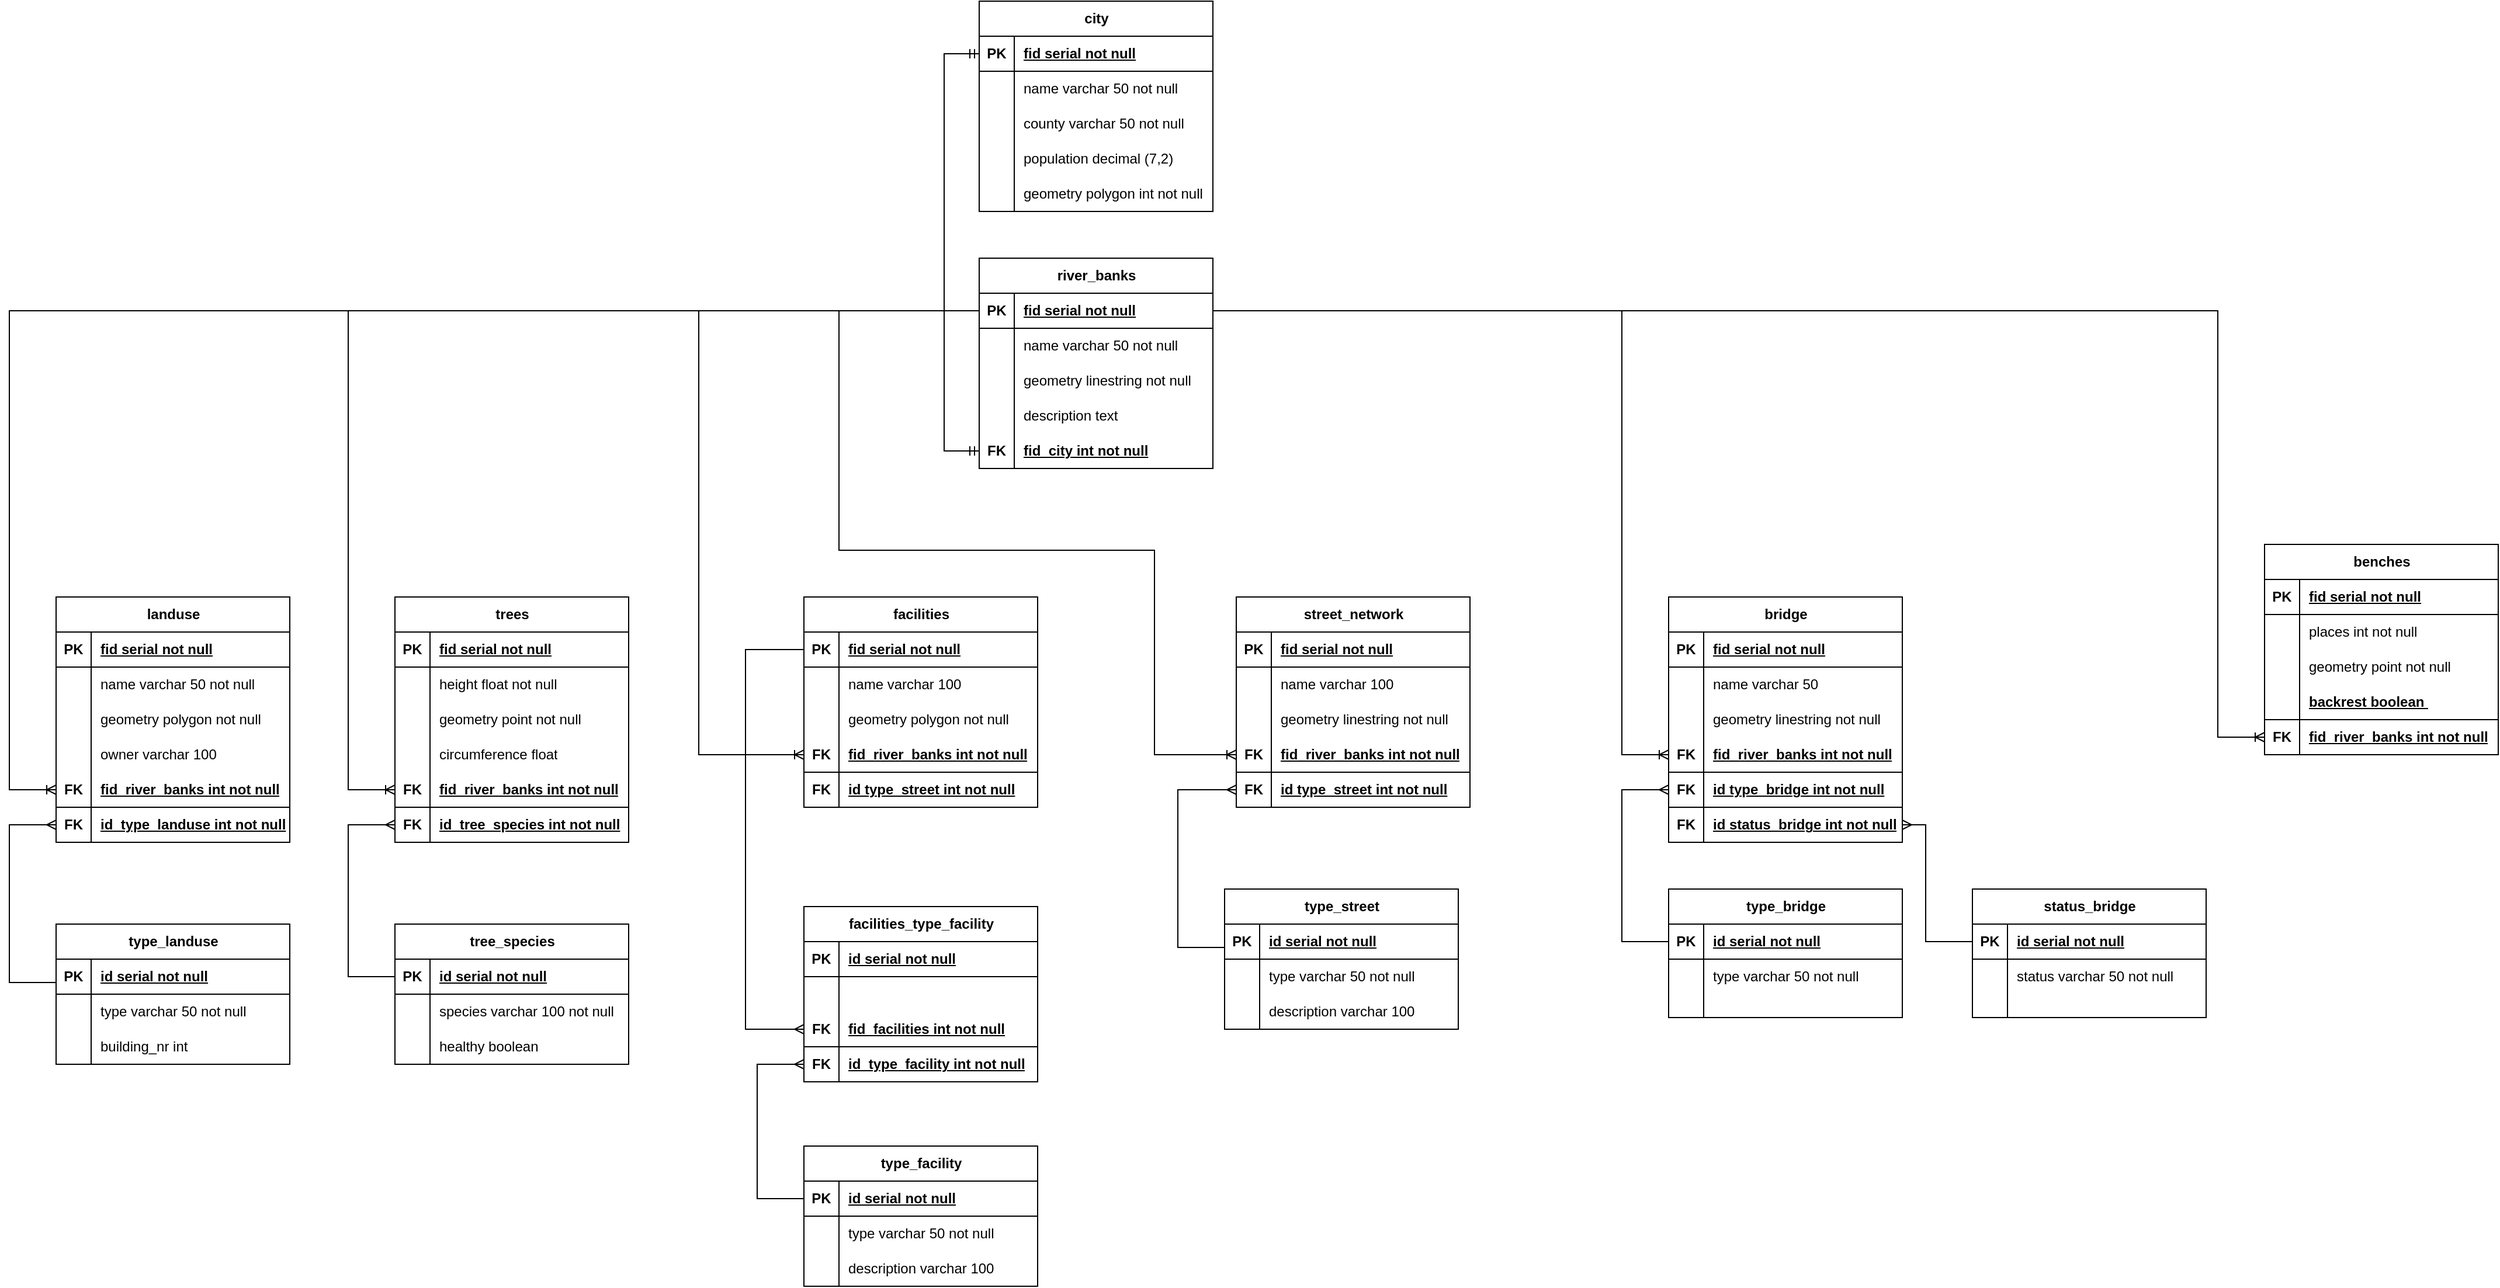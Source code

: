 <mxfile version="27.1.6">
  <diagram name="Page-1" id="PXCGWLyjpS2FOCeSeXsM">
    <mxGraphModel dx="1775" dy="491" grid="1" gridSize="10" guides="1" tooltips="1" connect="1" arrows="1" fold="1" page="1" pageScale="1" pageWidth="850" pageHeight="1100" math="0" shadow="0">
      <root>
        <mxCell id="0" />
        <mxCell id="1" parent="0" />
        <mxCell id="6iKRiyLIUnuLd1ZY3PGh-1" value="city" style="shape=table;startSize=30;container=1;collapsible=1;childLayout=tableLayout;fixedRows=1;rowLines=0;fontStyle=1;align=center;resizeLast=1;html=1;" parent="1" vertex="1">
          <mxGeometry x="780" y="70" width="200" height="180" as="geometry" />
        </mxCell>
        <mxCell id="6iKRiyLIUnuLd1ZY3PGh-2" value="" style="shape=tableRow;horizontal=0;startSize=0;swimlaneHead=0;swimlaneBody=0;fillColor=none;collapsible=0;dropTarget=0;points=[[0,0.5],[1,0.5]];portConstraint=eastwest;top=0;left=0;right=0;bottom=1;" parent="6iKRiyLIUnuLd1ZY3PGh-1" vertex="1">
          <mxGeometry y="30" width="200" height="30" as="geometry" />
        </mxCell>
        <mxCell id="6iKRiyLIUnuLd1ZY3PGh-3" value="PK" style="shape=partialRectangle;connectable=0;fillColor=none;top=0;left=0;bottom=0;right=0;fontStyle=1;overflow=hidden;whiteSpace=wrap;html=1;" parent="6iKRiyLIUnuLd1ZY3PGh-2" vertex="1">
          <mxGeometry width="30" height="30" as="geometry">
            <mxRectangle width="30" height="30" as="alternateBounds" />
          </mxGeometry>
        </mxCell>
        <mxCell id="6iKRiyLIUnuLd1ZY3PGh-4" value="fid serial not null" style="shape=partialRectangle;connectable=0;fillColor=none;top=0;left=0;bottom=0;right=0;align=left;spacingLeft=6;fontStyle=5;overflow=hidden;whiteSpace=wrap;html=1;" parent="6iKRiyLIUnuLd1ZY3PGh-2" vertex="1">
          <mxGeometry x="30" width="170" height="30" as="geometry">
            <mxRectangle width="170" height="30" as="alternateBounds" />
          </mxGeometry>
        </mxCell>
        <mxCell id="6iKRiyLIUnuLd1ZY3PGh-5" value="" style="shape=tableRow;horizontal=0;startSize=0;swimlaneHead=0;swimlaneBody=0;fillColor=none;collapsible=0;dropTarget=0;points=[[0,0.5],[1,0.5]];portConstraint=eastwest;top=0;left=0;right=0;bottom=0;" parent="6iKRiyLIUnuLd1ZY3PGh-1" vertex="1">
          <mxGeometry y="60" width="200" height="30" as="geometry" />
        </mxCell>
        <mxCell id="6iKRiyLIUnuLd1ZY3PGh-6" value="" style="shape=partialRectangle;connectable=0;fillColor=none;top=0;left=0;bottom=0;right=0;editable=1;overflow=hidden;whiteSpace=wrap;html=1;" parent="6iKRiyLIUnuLd1ZY3PGh-5" vertex="1">
          <mxGeometry width="30" height="30" as="geometry">
            <mxRectangle width="30" height="30" as="alternateBounds" />
          </mxGeometry>
        </mxCell>
        <mxCell id="6iKRiyLIUnuLd1ZY3PGh-7" value="name varchar 50 not null" style="shape=partialRectangle;connectable=0;fillColor=none;top=0;left=0;bottom=0;right=0;align=left;spacingLeft=6;overflow=hidden;whiteSpace=wrap;html=1;" parent="6iKRiyLIUnuLd1ZY3PGh-5" vertex="1">
          <mxGeometry x="30" width="170" height="30" as="geometry">
            <mxRectangle width="170" height="30" as="alternateBounds" />
          </mxGeometry>
        </mxCell>
        <mxCell id="6iKRiyLIUnuLd1ZY3PGh-8" value="" style="shape=tableRow;horizontal=0;startSize=0;swimlaneHead=0;swimlaneBody=0;fillColor=none;collapsible=0;dropTarget=0;points=[[0,0.5],[1,0.5]];portConstraint=eastwest;top=0;left=0;right=0;bottom=0;" parent="6iKRiyLIUnuLd1ZY3PGh-1" vertex="1">
          <mxGeometry y="90" width="200" height="30" as="geometry" />
        </mxCell>
        <mxCell id="6iKRiyLIUnuLd1ZY3PGh-9" value="" style="shape=partialRectangle;connectable=0;fillColor=none;top=0;left=0;bottom=0;right=0;editable=1;overflow=hidden;whiteSpace=wrap;html=1;" parent="6iKRiyLIUnuLd1ZY3PGh-8" vertex="1">
          <mxGeometry width="30" height="30" as="geometry">
            <mxRectangle width="30" height="30" as="alternateBounds" />
          </mxGeometry>
        </mxCell>
        <mxCell id="6iKRiyLIUnuLd1ZY3PGh-10" value="county varchar 50 not null" style="shape=partialRectangle;connectable=0;fillColor=none;top=0;left=0;bottom=0;right=0;align=left;spacingLeft=6;overflow=hidden;whiteSpace=wrap;html=1;" parent="6iKRiyLIUnuLd1ZY3PGh-8" vertex="1">
          <mxGeometry x="30" width="170" height="30" as="geometry">
            <mxRectangle width="170" height="30" as="alternateBounds" />
          </mxGeometry>
        </mxCell>
        <mxCell id="6iKRiyLIUnuLd1ZY3PGh-11" value="" style="shape=tableRow;horizontal=0;startSize=0;swimlaneHead=0;swimlaneBody=0;fillColor=none;collapsible=0;dropTarget=0;points=[[0,0.5],[1,0.5]];portConstraint=eastwest;top=0;left=0;right=0;bottom=0;" parent="6iKRiyLIUnuLd1ZY3PGh-1" vertex="1">
          <mxGeometry y="120" width="200" height="30" as="geometry" />
        </mxCell>
        <mxCell id="6iKRiyLIUnuLd1ZY3PGh-12" value="" style="shape=partialRectangle;connectable=0;fillColor=none;top=0;left=0;bottom=0;right=0;editable=1;overflow=hidden;whiteSpace=wrap;html=1;" parent="6iKRiyLIUnuLd1ZY3PGh-11" vertex="1">
          <mxGeometry width="30" height="30" as="geometry">
            <mxRectangle width="30" height="30" as="alternateBounds" />
          </mxGeometry>
        </mxCell>
        <mxCell id="6iKRiyLIUnuLd1ZY3PGh-13" value="population decimal (7,2)&amp;nbsp;" style="shape=partialRectangle;connectable=0;fillColor=none;top=0;left=0;bottom=0;right=0;align=left;spacingLeft=6;overflow=hidden;whiteSpace=wrap;html=1;" parent="6iKRiyLIUnuLd1ZY3PGh-11" vertex="1">
          <mxGeometry x="30" width="170" height="30" as="geometry">
            <mxRectangle width="170" height="30" as="alternateBounds" />
          </mxGeometry>
        </mxCell>
        <mxCell id="6iKRiyLIUnuLd1ZY3PGh-59" value="" style="shape=tableRow;horizontal=0;startSize=0;swimlaneHead=0;swimlaneBody=0;fillColor=none;collapsible=0;dropTarget=0;points=[[0,0.5],[1,0.5]];portConstraint=eastwest;top=0;left=0;right=0;bottom=0;" parent="6iKRiyLIUnuLd1ZY3PGh-1" vertex="1">
          <mxGeometry y="150" width="200" height="30" as="geometry" />
        </mxCell>
        <mxCell id="6iKRiyLIUnuLd1ZY3PGh-60" value="" style="shape=partialRectangle;connectable=0;fillColor=none;top=0;left=0;bottom=0;right=0;editable=1;overflow=hidden;whiteSpace=wrap;html=1;" parent="6iKRiyLIUnuLd1ZY3PGh-59" vertex="1">
          <mxGeometry width="30" height="30" as="geometry">
            <mxRectangle width="30" height="30" as="alternateBounds" />
          </mxGeometry>
        </mxCell>
        <mxCell id="6iKRiyLIUnuLd1ZY3PGh-61" value="geometry polygon int not null" style="shape=partialRectangle;connectable=0;fillColor=none;top=0;left=0;bottom=0;right=0;align=left;spacingLeft=6;overflow=hidden;whiteSpace=wrap;html=1;" parent="6iKRiyLIUnuLd1ZY3PGh-59" vertex="1">
          <mxGeometry x="30" width="170" height="30" as="geometry">
            <mxRectangle width="170" height="30" as="alternateBounds" />
          </mxGeometry>
        </mxCell>
        <mxCell id="6iKRiyLIUnuLd1ZY3PGh-17" value="river_banks" style="shape=table;startSize=30;container=1;collapsible=1;childLayout=tableLayout;fixedRows=1;rowLines=0;fontStyle=1;align=center;resizeLast=1;html=1;" parent="1" vertex="1">
          <mxGeometry x="780" y="290" width="200" height="180" as="geometry" />
        </mxCell>
        <mxCell id="6iKRiyLIUnuLd1ZY3PGh-18" value="" style="shape=tableRow;horizontal=0;startSize=0;swimlaneHead=0;swimlaneBody=0;fillColor=none;collapsible=0;dropTarget=0;points=[[0,0.5],[1,0.5]];portConstraint=eastwest;top=0;left=0;right=0;bottom=1;" parent="6iKRiyLIUnuLd1ZY3PGh-17" vertex="1">
          <mxGeometry y="30" width="200" height="30" as="geometry" />
        </mxCell>
        <mxCell id="6iKRiyLIUnuLd1ZY3PGh-19" value="PK" style="shape=partialRectangle;connectable=0;fillColor=none;top=0;left=0;bottom=0;right=0;fontStyle=1;overflow=hidden;whiteSpace=wrap;html=1;" parent="6iKRiyLIUnuLd1ZY3PGh-18" vertex="1">
          <mxGeometry width="30" height="30" as="geometry">
            <mxRectangle width="30" height="30" as="alternateBounds" />
          </mxGeometry>
        </mxCell>
        <mxCell id="6iKRiyLIUnuLd1ZY3PGh-20" value="fid serial not null" style="shape=partialRectangle;connectable=0;fillColor=none;top=0;left=0;bottom=0;right=0;align=left;spacingLeft=6;fontStyle=5;overflow=hidden;whiteSpace=wrap;html=1;" parent="6iKRiyLIUnuLd1ZY3PGh-18" vertex="1">
          <mxGeometry x="30" width="170" height="30" as="geometry">
            <mxRectangle width="170" height="30" as="alternateBounds" />
          </mxGeometry>
        </mxCell>
        <mxCell id="6iKRiyLIUnuLd1ZY3PGh-211" value="" style="shape=tableRow;horizontal=0;startSize=0;swimlaneHead=0;swimlaneBody=0;fillColor=none;collapsible=0;dropTarget=0;points=[[0,0.5],[1,0.5]];portConstraint=eastwest;top=0;left=0;right=0;bottom=0;" parent="6iKRiyLIUnuLd1ZY3PGh-17" vertex="1">
          <mxGeometry y="60" width="200" height="30" as="geometry" />
        </mxCell>
        <mxCell id="6iKRiyLIUnuLd1ZY3PGh-212" value="" style="shape=partialRectangle;connectable=0;fillColor=none;top=0;left=0;bottom=0;right=0;editable=1;overflow=hidden;whiteSpace=wrap;html=1;" parent="6iKRiyLIUnuLd1ZY3PGh-211" vertex="1">
          <mxGeometry width="30" height="30" as="geometry">
            <mxRectangle width="30" height="30" as="alternateBounds" />
          </mxGeometry>
        </mxCell>
        <mxCell id="6iKRiyLIUnuLd1ZY3PGh-213" value="name varchar 50 not null" style="shape=partialRectangle;connectable=0;fillColor=none;top=0;left=0;bottom=0;right=0;align=left;spacingLeft=6;overflow=hidden;whiteSpace=wrap;html=1;" parent="6iKRiyLIUnuLd1ZY3PGh-211" vertex="1">
          <mxGeometry x="30" width="170" height="30" as="geometry">
            <mxRectangle width="170" height="30" as="alternateBounds" />
          </mxGeometry>
        </mxCell>
        <mxCell id="6iKRiyLIUnuLd1ZY3PGh-24" value="" style="shape=tableRow;horizontal=0;startSize=0;swimlaneHead=0;swimlaneBody=0;fillColor=none;collapsible=0;dropTarget=0;points=[[0,0.5],[1,0.5]];portConstraint=eastwest;top=0;left=0;right=0;bottom=0;" parent="6iKRiyLIUnuLd1ZY3PGh-17" vertex="1">
          <mxGeometry y="90" width="200" height="30" as="geometry" />
        </mxCell>
        <mxCell id="6iKRiyLIUnuLd1ZY3PGh-25" value="" style="shape=partialRectangle;connectable=0;fillColor=none;top=0;left=0;bottom=0;right=0;editable=1;overflow=hidden;whiteSpace=wrap;html=1;" parent="6iKRiyLIUnuLd1ZY3PGh-24" vertex="1">
          <mxGeometry width="30" height="30" as="geometry">
            <mxRectangle width="30" height="30" as="alternateBounds" />
          </mxGeometry>
        </mxCell>
        <mxCell id="6iKRiyLIUnuLd1ZY3PGh-26" value="geometry linestring not null" style="shape=partialRectangle;connectable=0;fillColor=none;top=0;left=0;bottom=0;right=0;align=left;spacingLeft=6;overflow=hidden;whiteSpace=wrap;html=1;" parent="6iKRiyLIUnuLd1ZY3PGh-24" vertex="1">
          <mxGeometry x="30" width="170" height="30" as="geometry">
            <mxRectangle width="170" height="30" as="alternateBounds" />
          </mxGeometry>
        </mxCell>
        <mxCell id="6iKRiyLIUnuLd1ZY3PGh-27" value="" style="shape=tableRow;horizontal=0;startSize=0;swimlaneHead=0;swimlaneBody=0;fillColor=none;collapsible=0;dropTarget=0;points=[[0,0.5],[1,0.5]];portConstraint=eastwest;top=0;left=0;right=0;bottom=0;" parent="6iKRiyLIUnuLd1ZY3PGh-17" vertex="1">
          <mxGeometry y="120" width="200" height="30" as="geometry" />
        </mxCell>
        <mxCell id="6iKRiyLIUnuLd1ZY3PGh-28" value="" style="shape=partialRectangle;connectable=0;fillColor=none;top=0;left=0;bottom=0;right=0;editable=1;overflow=hidden;whiteSpace=wrap;html=1;" parent="6iKRiyLIUnuLd1ZY3PGh-27" vertex="1">
          <mxGeometry width="30" height="30" as="geometry">
            <mxRectangle width="30" height="30" as="alternateBounds" />
          </mxGeometry>
        </mxCell>
        <mxCell id="6iKRiyLIUnuLd1ZY3PGh-29" value="description text" style="shape=partialRectangle;connectable=0;fillColor=none;top=0;left=0;bottom=0;right=0;align=left;spacingLeft=6;overflow=hidden;whiteSpace=wrap;html=1;" parent="6iKRiyLIUnuLd1ZY3PGh-27" vertex="1">
          <mxGeometry x="30" width="170" height="30" as="geometry">
            <mxRectangle width="170" height="30" as="alternateBounds" />
          </mxGeometry>
        </mxCell>
        <mxCell id="6iKRiyLIUnuLd1ZY3PGh-56" value="" style="shape=tableRow;horizontal=0;startSize=0;swimlaneHead=0;swimlaneBody=0;fillColor=none;collapsible=0;dropTarget=0;points=[[0,0.5],[1,0.5]];portConstraint=eastwest;top=0;left=0;right=0;bottom=1;" parent="6iKRiyLIUnuLd1ZY3PGh-17" vertex="1">
          <mxGeometry y="150" width="200" height="30" as="geometry" />
        </mxCell>
        <mxCell id="6iKRiyLIUnuLd1ZY3PGh-57" value="FK" style="shape=partialRectangle;connectable=0;fillColor=none;top=0;left=0;bottom=0;right=0;fontStyle=1;overflow=hidden;whiteSpace=wrap;html=1;" parent="6iKRiyLIUnuLd1ZY3PGh-56" vertex="1">
          <mxGeometry width="30" height="30" as="geometry">
            <mxRectangle width="30" height="30" as="alternateBounds" />
          </mxGeometry>
        </mxCell>
        <mxCell id="6iKRiyLIUnuLd1ZY3PGh-58" value="fid_city int not null" style="shape=partialRectangle;connectable=0;fillColor=none;top=0;left=0;bottom=0;right=0;align=left;spacingLeft=6;fontStyle=5;overflow=hidden;whiteSpace=wrap;html=1;" parent="6iKRiyLIUnuLd1ZY3PGh-56" vertex="1">
          <mxGeometry x="30" width="170" height="30" as="geometry">
            <mxRectangle width="170" height="30" as="alternateBounds" />
          </mxGeometry>
        </mxCell>
        <mxCell id="6iKRiyLIUnuLd1ZY3PGh-62" value="" style="edgeStyle=elbowEdgeStyle;fontSize=12;html=1;endArrow=ERmandOne;startArrow=ERmandOne;rounded=0;exitX=0;exitY=0.5;exitDx=0;exitDy=0;entryX=0;entryY=0.5;entryDx=0;entryDy=0;" parent="1" source="6iKRiyLIUnuLd1ZY3PGh-56" target="6iKRiyLIUnuLd1ZY3PGh-2" edge="1">
          <mxGeometry width="100" height="100" relative="1" as="geometry">
            <mxPoint x="750" y="490" as="sourcePoint" />
            <mxPoint x="780" y="140" as="targetPoint" />
            <Array as="points">
              <mxPoint x="750" y="310" />
            </Array>
          </mxGeometry>
        </mxCell>
        <mxCell id="6iKRiyLIUnuLd1ZY3PGh-79" value="landuse" style="shape=table;startSize=30;container=1;collapsible=1;childLayout=tableLayout;fixedRows=1;rowLines=0;fontStyle=1;align=center;resizeLast=1;html=1;" parent="1" vertex="1">
          <mxGeometry x="-10" y="580" width="200" height="210" as="geometry" />
        </mxCell>
        <mxCell id="6iKRiyLIUnuLd1ZY3PGh-80" value="" style="shape=tableRow;horizontal=0;startSize=0;swimlaneHead=0;swimlaneBody=0;fillColor=none;collapsible=0;dropTarget=0;points=[[0,0.5],[1,0.5]];portConstraint=eastwest;top=0;left=0;right=0;bottom=1;" parent="6iKRiyLIUnuLd1ZY3PGh-79" vertex="1">
          <mxGeometry y="30" width="200" height="30" as="geometry" />
        </mxCell>
        <mxCell id="6iKRiyLIUnuLd1ZY3PGh-81" value="PK" style="shape=partialRectangle;connectable=0;fillColor=none;top=0;left=0;bottom=0;right=0;fontStyle=1;overflow=hidden;whiteSpace=wrap;html=1;" parent="6iKRiyLIUnuLd1ZY3PGh-80" vertex="1">
          <mxGeometry width="30" height="30" as="geometry">
            <mxRectangle width="30" height="30" as="alternateBounds" />
          </mxGeometry>
        </mxCell>
        <mxCell id="6iKRiyLIUnuLd1ZY3PGh-82" value="fid serial not null" style="shape=partialRectangle;connectable=0;fillColor=none;top=0;left=0;bottom=0;right=0;align=left;spacingLeft=6;fontStyle=5;overflow=hidden;whiteSpace=wrap;html=1;" parent="6iKRiyLIUnuLd1ZY3PGh-80" vertex="1">
          <mxGeometry x="30" width="170" height="30" as="geometry">
            <mxRectangle width="170" height="30" as="alternateBounds" />
          </mxGeometry>
        </mxCell>
        <mxCell id="6iKRiyLIUnuLd1ZY3PGh-83" value="" style="shape=tableRow;horizontal=0;startSize=0;swimlaneHead=0;swimlaneBody=0;fillColor=none;collapsible=0;dropTarget=0;points=[[0,0.5],[1,0.5]];portConstraint=eastwest;top=0;left=0;right=0;bottom=0;" parent="6iKRiyLIUnuLd1ZY3PGh-79" vertex="1">
          <mxGeometry y="60" width="200" height="30" as="geometry" />
        </mxCell>
        <mxCell id="6iKRiyLIUnuLd1ZY3PGh-84" value="" style="shape=partialRectangle;connectable=0;fillColor=none;top=0;left=0;bottom=0;right=0;editable=1;overflow=hidden;whiteSpace=wrap;html=1;" parent="6iKRiyLIUnuLd1ZY3PGh-83" vertex="1">
          <mxGeometry width="30" height="30" as="geometry">
            <mxRectangle width="30" height="30" as="alternateBounds" />
          </mxGeometry>
        </mxCell>
        <mxCell id="6iKRiyLIUnuLd1ZY3PGh-85" value="name varchar 50 not null" style="shape=partialRectangle;connectable=0;fillColor=none;top=0;left=0;bottom=0;right=0;align=left;spacingLeft=6;overflow=hidden;whiteSpace=wrap;html=1;" parent="6iKRiyLIUnuLd1ZY3PGh-83" vertex="1">
          <mxGeometry x="30" width="170" height="30" as="geometry">
            <mxRectangle width="170" height="30" as="alternateBounds" />
          </mxGeometry>
        </mxCell>
        <mxCell id="6iKRiyLIUnuLd1ZY3PGh-86" value="" style="shape=tableRow;horizontal=0;startSize=0;swimlaneHead=0;swimlaneBody=0;fillColor=none;collapsible=0;dropTarget=0;points=[[0,0.5],[1,0.5]];portConstraint=eastwest;top=0;left=0;right=0;bottom=0;" parent="6iKRiyLIUnuLd1ZY3PGh-79" vertex="1">
          <mxGeometry y="90" width="200" height="30" as="geometry" />
        </mxCell>
        <mxCell id="6iKRiyLIUnuLd1ZY3PGh-87" value="" style="shape=partialRectangle;connectable=0;fillColor=none;top=0;left=0;bottom=0;right=0;editable=1;overflow=hidden;whiteSpace=wrap;html=1;" parent="6iKRiyLIUnuLd1ZY3PGh-86" vertex="1">
          <mxGeometry width="30" height="30" as="geometry">
            <mxRectangle width="30" height="30" as="alternateBounds" />
          </mxGeometry>
        </mxCell>
        <mxCell id="6iKRiyLIUnuLd1ZY3PGh-88" value="geometry polygon not null" style="shape=partialRectangle;connectable=0;fillColor=none;top=0;left=0;bottom=0;right=0;align=left;spacingLeft=6;overflow=hidden;whiteSpace=wrap;html=1;" parent="6iKRiyLIUnuLd1ZY3PGh-86" vertex="1">
          <mxGeometry x="30" width="170" height="30" as="geometry">
            <mxRectangle width="170" height="30" as="alternateBounds" />
          </mxGeometry>
        </mxCell>
        <mxCell id="6iKRiyLIUnuLd1ZY3PGh-89" value="" style="shape=tableRow;horizontal=0;startSize=0;swimlaneHead=0;swimlaneBody=0;fillColor=none;collapsible=0;dropTarget=0;points=[[0,0.5],[1,0.5]];portConstraint=eastwest;top=0;left=0;right=0;bottom=0;" parent="6iKRiyLIUnuLd1ZY3PGh-79" vertex="1">
          <mxGeometry y="120" width="200" height="30" as="geometry" />
        </mxCell>
        <mxCell id="6iKRiyLIUnuLd1ZY3PGh-90" value="" style="shape=partialRectangle;connectable=0;fillColor=none;top=0;left=0;bottom=0;right=0;editable=1;overflow=hidden;whiteSpace=wrap;html=1;" parent="6iKRiyLIUnuLd1ZY3PGh-89" vertex="1">
          <mxGeometry width="30" height="30" as="geometry">
            <mxRectangle width="30" height="30" as="alternateBounds" />
          </mxGeometry>
        </mxCell>
        <mxCell id="6iKRiyLIUnuLd1ZY3PGh-91" value="owner varchar 100" style="shape=partialRectangle;connectable=0;fillColor=none;top=0;left=0;bottom=0;right=0;align=left;spacingLeft=6;overflow=hidden;whiteSpace=wrap;html=1;" parent="6iKRiyLIUnuLd1ZY3PGh-89" vertex="1">
          <mxGeometry x="30" width="170" height="30" as="geometry">
            <mxRectangle width="170" height="30" as="alternateBounds" />
          </mxGeometry>
        </mxCell>
        <mxCell id="6iKRiyLIUnuLd1ZY3PGh-92" value="" style="shape=tableRow;horizontal=0;startSize=0;swimlaneHead=0;swimlaneBody=0;fillColor=none;collapsible=0;dropTarget=0;points=[[0,0.5],[1,0.5]];portConstraint=eastwest;top=0;left=0;right=0;bottom=1;" parent="6iKRiyLIUnuLd1ZY3PGh-79" vertex="1">
          <mxGeometry y="150" width="200" height="30" as="geometry" />
        </mxCell>
        <mxCell id="6iKRiyLIUnuLd1ZY3PGh-93" value="FK" style="shape=partialRectangle;connectable=0;fillColor=none;top=0;left=0;bottom=0;right=0;fontStyle=1;overflow=hidden;whiteSpace=wrap;html=1;" parent="6iKRiyLIUnuLd1ZY3PGh-92" vertex="1">
          <mxGeometry width="30" height="30" as="geometry">
            <mxRectangle width="30" height="30" as="alternateBounds" />
          </mxGeometry>
        </mxCell>
        <mxCell id="6iKRiyLIUnuLd1ZY3PGh-94" value="fid_river_banks int not null" style="shape=partialRectangle;connectable=0;fillColor=none;top=0;left=0;bottom=0;right=0;align=left;spacingLeft=6;fontStyle=5;overflow=hidden;whiteSpace=wrap;html=1;" parent="6iKRiyLIUnuLd1ZY3PGh-92" vertex="1">
          <mxGeometry x="30" width="170" height="30" as="geometry">
            <mxRectangle width="170" height="30" as="alternateBounds" />
          </mxGeometry>
        </mxCell>
        <mxCell id="6iKRiyLIUnuLd1ZY3PGh-95" value="" style="shape=tableRow;horizontal=0;startSize=0;swimlaneHead=0;swimlaneBody=0;fillColor=none;collapsible=0;dropTarget=0;points=[[0,0.5],[1,0.5]];portConstraint=eastwest;top=0;left=0;right=0;bottom=1;" parent="6iKRiyLIUnuLd1ZY3PGh-79" vertex="1">
          <mxGeometry y="180" width="200" height="30" as="geometry" />
        </mxCell>
        <mxCell id="6iKRiyLIUnuLd1ZY3PGh-96" value="FK" style="shape=partialRectangle;connectable=0;fillColor=none;top=0;left=0;bottom=0;right=0;fontStyle=1;overflow=hidden;whiteSpace=wrap;html=1;" parent="6iKRiyLIUnuLd1ZY3PGh-95" vertex="1">
          <mxGeometry width="30" height="30" as="geometry">
            <mxRectangle width="30" height="30" as="alternateBounds" />
          </mxGeometry>
        </mxCell>
        <mxCell id="6iKRiyLIUnuLd1ZY3PGh-97" value="id_type_landuse int not null" style="shape=partialRectangle;connectable=0;fillColor=none;top=0;left=0;bottom=0;right=0;align=left;spacingLeft=6;fontStyle=5;overflow=hidden;whiteSpace=wrap;html=1;" parent="6iKRiyLIUnuLd1ZY3PGh-95" vertex="1">
          <mxGeometry x="30" width="170" height="30" as="geometry">
            <mxRectangle width="170" height="30" as="alternateBounds" />
          </mxGeometry>
        </mxCell>
        <mxCell id="6iKRiyLIUnuLd1ZY3PGh-101" value="" style="edgeStyle=elbowEdgeStyle;fontSize=12;html=1;endArrow=ERoneToMany;rounded=0;entryX=0;entryY=0.5;entryDx=0;entryDy=0;exitX=0;exitY=0.5;exitDx=0;exitDy=0;" parent="1" source="6iKRiyLIUnuLd1ZY3PGh-18" target="6iKRiyLIUnuLd1ZY3PGh-92" edge="1">
          <mxGeometry width="100" height="100" relative="1" as="geometry">
            <mxPoint x="780" y="370" as="sourcePoint" />
            <mxPoint x="-20" y="680" as="targetPoint" />
            <Array as="points">
              <mxPoint x="-50" y="515" />
            </Array>
          </mxGeometry>
        </mxCell>
        <mxCell id="6iKRiyLIUnuLd1ZY3PGh-102" value="type_landuse" style="shape=table;startSize=30;container=1;collapsible=1;childLayout=tableLayout;fixedRows=1;rowLines=0;fontStyle=1;align=center;resizeLast=1;html=1;" parent="1" vertex="1">
          <mxGeometry x="-10" y="860" width="200" height="120" as="geometry" />
        </mxCell>
        <mxCell id="6iKRiyLIUnuLd1ZY3PGh-103" value="" style="shape=tableRow;horizontal=0;startSize=0;swimlaneHead=0;swimlaneBody=0;fillColor=none;collapsible=0;dropTarget=0;points=[[0,0.5],[1,0.5]];portConstraint=eastwest;top=0;left=0;right=0;bottom=1;" parent="6iKRiyLIUnuLd1ZY3PGh-102" vertex="1">
          <mxGeometry y="30" width="200" height="30" as="geometry" />
        </mxCell>
        <mxCell id="6iKRiyLIUnuLd1ZY3PGh-104" value="PK" style="shape=partialRectangle;connectable=0;fillColor=none;top=0;left=0;bottom=0;right=0;fontStyle=1;overflow=hidden;whiteSpace=wrap;html=1;" parent="6iKRiyLIUnuLd1ZY3PGh-103" vertex="1">
          <mxGeometry width="30" height="30" as="geometry">
            <mxRectangle width="30" height="30" as="alternateBounds" />
          </mxGeometry>
        </mxCell>
        <mxCell id="6iKRiyLIUnuLd1ZY3PGh-105" value="id serial not null" style="shape=partialRectangle;connectable=0;fillColor=none;top=0;left=0;bottom=0;right=0;align=left;spacingLeft=6;fontStyle=5;overflow=hidden;whiteSpace=wrap;html=1;" parent="6iKRiyLIUnuLd1ZY3PGh-103" vertex="1">
          <mxGeometry x="30" width="170" height="30" as="geometry">
            <mxRectangle width="170" height="30" as="alternateBounds" />
          </mxGeometry>
        </mxCell>
        <mxCell id="6iKRiyLIUnuLd1ZY3PGh-106" value="" style="shape=tableRow;horizontal=0;startSize=0;swimlaneHead=0;swimlaneBody=0;fillColor=none;collapsible=0;dropTarget=0;points=[[0,0.5],[1,0.5]];portConstraint=eastwest;top=0;left=0;right=0;bottom=0;" parent="6iKRiyLIUnuLd1ZY3PGh-102" vertex="1">
          <mxGeometry y="60" width="200" height="30" as="geometry" />
        </mxCell>
        <mxCell id="6iKRiyLIUnuLd1ZY3PGh-107" value="" style="shape=partialRectangle;connectable=0;fillColor=none;top=0;left=0;bottom=0;right=0;editable=1;overflow=hidden;whiteSpace=wrap;html=1;" parent="6iKRiyLIUnuLd1ZY3PGh-106" vertex="1">
          <mxGeometry width="30" height="30" as="geometry">
            <mxRectangle width="30" height="30" as="alternateBounds" />
          </mxGeometry>
        </mxCell>
        <mxCell id="6iKRiyLIUnuLd1ZY3PGh-108" value="type varchar 50 not null" style="shape=partialRectangle;connectable=0;fillColor=none;top=0;left=0;bottom=0;right=0;align=left;spacingLeft=6;overflow=hidden;whiteSpace=wrap;html=1;" parent="6iKRiyLIUnuLd1ZY3PGh-106" vertex="1">
          <mxGeometry x="30" width="170" height="30" as="geometry">
            <mxRectangle width="170" height="30" as="alternateBounds" />
          </mxGeometry>
        </mxCell>
        <mxCell id="6iKRiyLIUnuLd1ZY3PGh-109" value="" style="shape=tableRow;horizontal=0;startSize=0;swimlaneHead=0;swimlaneBody=0;fillColor=none;collapsible=0;dropTarget=0;points=[[0,0.5],[1,0.5]];portConstraint=eastwest;top=0;left=0;right=0;bottom=0;" parent="6iKRiyLIUnuLd1ZY3PGh-102" vertex="1">
          <mxGeometry y="90" width="200" height="30" as="geometry" />
        </mxCell>
        <mxCell id="6iKRiyLIUnuLd1ZY3PGh-110" value="" style="shape=partialRectangle;connectable=0;fillColor=none;top=0;left=0;bottom=0;right=0;editable=1;overflow=hidden;whiteSpace=wrap;html=1;" parent="6iKRiyLIUnuLd1ZY3PGh-109" vertex="1">
          <mxGeometry width="30" height="30" as="geometry">
            <mxRectangle width="30" height="30" as="alternateBounds" />
          </mxGeometry>
        </mxCell>
        <mxCell id="6iKRiyLIUnuLd1ZY3PGh-111" value="building_nr int&amp;nbsp;" style="shape=partialRectangle;connectable=0;fillColor=none;top=0;left=0;bottom=0;right=0;align=left;spacingLeft=6;overflow=hidden;whiteSpace=wrap;html=1;" parent="6iKRiyLIUnuLd1ZY3PGh-109" vertex="1">
          <mxGeometry x="30" width="170" height="30" as="geometry">
            <mxRectangle width="170" height="30" as="alternateBounds" />
          </mxGeometry>
        </mxCell>
        <mxCell id="6iKRiyLIUnuLd1ZY3PGh-121" value="" style="edgeStyle=elbowEdgeStyle;fontSize=12;html=1;endArrow=ERmany;rounded=0;entryX=0;entryY=0.5;entryDx=0;entryDy=0;" parent="1" target="6iKRiyLIUnuLd1ZY3PGh-95" edge="1">
          <mxGeometry width="100" height="100" relative="1" as="geometry">
            <mxPoint x="-10" y="910" as="sourcePoint" />
            <mxPoint x="-20" y="800" as="targetPoint" />
            <Array as="points">
              <mxPoint x="-50" y="840" />
            </Array>
          </mxGeometry>
        </mxCell>
        <mxCell id="6iKRiyLIUnuLd1ZY3PGh-150" value="trees" style="shape=table;startSize=30;container=1;collapsible=1;childLayout=tableLayout;fixedRows=1;rowLines=0;fontStyle=1;align=center;resizeLast=1;html=1;" parent="1" vertex="1">
          <mxGeometry x="280" y="580" width="200" height="210" as="geometry" />
        </mxCell>
        <mxCell id="6iKRiyLIUnuLd1ZY3PGh-151" value="" style="shape=tableRow;horizontal=0;startSize=0;swimlaneHead=0;swimlaneBody=0;fillColor=none;collapsible=0;dropTarget=0;points=[[0,0.5],[1,0.5]];portConstraint=eastwest;top=0;left=0;right=0;bottom=1;" parent="6iKRiyLIUnuLd1ZY3PGh-150" vertex="1">
          <mxGeometry y="30" width="200" height="30" as="geometry" />
        </mxCell>
        <mxCell id="6iKRiyLIUnuLd1ZY3PGh-152" value="PK" style="shape=partialRectangle;connectable=0;fillColor=none;top=0;left=0;bottom=0;right=0;fontStyle=1;overflow=hidden;whiteSpace=wrap;html=1;" parent="6iKRiyLIUnuLd1ZY3PGh-151" vertex="1">
          <mxGeometry width="30" height="30" as="geometry">
            <mxRectangle width="30" height="30" as="alternateBounds" />
          </mxGeometry>
        </mxCell>
        <mxCell id="6iKRiyLIUnuLd1ZY3PGh-153" value="fid serial not null" style="shape=partialRectangle;connectable=0;fillColor=none;top=0;left=0;bottom=0;right=0;align=left;spacingLeft=6;fontStyle=5;overflow=hidden;whiteSpace=wrap;html=1;" parent="6iKRiyLIUnuLd1ZY3PGh-151" vertex="1">
          <mxGeometry x="30" width="170" height="30" as="geometry">
            <mxRectangle width="170" height="30" as="alternateBounds" />
          </mxGeometry>
        </mxCell>
        <mxCell id="6iKRiyLIUnuLd1ZY3PGh-154" value="" style="shape=tableRow;horizontal=0;startSize=0;swimlaneHead=0;swimlaneBody=0;fillColor=none;collapsible=0;dropTarget=0;points=[[0,0.5],[1,0.5]];portConstraint=eastwest;top=0;left=0;right=0;bottom=0;" parent="6iKRiyLIUnuLd1ZY3PGh-150" vertex="1">
          <mxGeometry y="60" width="200" height="30" as="geometry" />
        </mxCell>
        <mxCell id="6iKRiyLIUnuLd1ZY3PGh-155" value="" style="shape=partialRectangle;connectable=0;fillColor=none;top=0;left=0;bottom=0;right=0;editable=1;overflow=hidden;whiteSpace=wrap;html=1;" parent="6iKRiyLIUnuLd1ZY3PGh-154" vertex="1">
          <mxGeometry width="30" height="30" as="geometry">
            <mxRectangle width="30" height="30" as="alternateBounds" />
          </mxGeometry>
        </mxCell>
        <mxCell id="6iKRiyLIUnuLd1ZY3PGh-156" value="height float not null" style="shape=partialRectangle;connectable=0;fillColor=none;top=0;left=0;bottom=0;right=0;align=left;spacingLeft=6;overflow=hidden;whiteSpace=wrap;html=1;" parent="6iKRiyLIUnuLd1ZY3PGh-154" vertex="1">
          <mxGeometry x="30" width="170" height="30" as="geometry">
            <mxRectangle width="170" height="30" as="alternateBounds" />
          </mxGeometry>
        </mxCell>
        <mxCell id="6iKRiyLIUnuLd1ZY3PGh-157" value="" style="shape=tableRow;horizontal=0;startSize=0;swimlaneHead=0;swimlaneBody=0;fillColor=none;collapsible=0;dropTarget=0;points=[[0,0.5],[1,0.5]];portConstraint=eastwest;top=0;left=0;right=0;bottom=0;" parent="6iKRiyLIUnuLd1ZY3PGh-150" vertex="1">
          <mxGeometry y="90" width="200" height="30" as="geometry" />
        </mxCell>
        <mxCell id="6iKRiyLIUnuLd1ZY3PGh-158" value="" style="shape=partialRectangle;connectable=0;fillColor=none;top=0;left=0;bottom=0;right=0;editable=1;overflow=hidden;whiteSpace=wrap;html=1;" parent="6iKRiyLIUnuLd1ZY3PGh-157" vertex="1">
          <mxGeometry width="30" height="30" as="geometry">
            <mxRectangle width="30" height="30" as="alternateBounds" />
          </mxGeometry>
        </mxCell>
        <mxCell id="6iKRiyLIUnuLd1ZY3PGh-159" value="geometry point not null" style="shape=partialRectangle;connectable=0;fillColor=none;top=0;left=0;bottom=0;right=0;align=left;spacingLeft=6;overflow=hidden;whiteSpace=wrap;html=1;" parent="6iKRiyLIUnuLd1ZY3PGh-157" vertex="1">
          <mxGeometry x="30" width="170" height="30" as="geometry">
            <mxRectangle width="170" height="30" as="alternateBounds" />
          </mxGeometry>
        </mxCell>
        <mxCell id="6iKRiyLIUnuLd1ZY3PGh-160" value="" style="shape=tableRow;horizontal=0;startSize=0;swimlaneHead=0;swimlaneBody=0;fillColor=none;collapsible=0;dropTarget=0;points=[[0,0.5],[1,0.5]];portConstraint=eastwest;top=0;left=0;right=0;bottom=0;" parent="6iKRiyLIUnuLd1ZY3PGh-150" vertex="1">
          <mxGeometry y="120" width="200" height="30" as="geometry" />
        </mxCell>
        <mxCell id="6iKRiyLIUnuLd1ZY3PGh-161" value="" style="shape=partialRectangle;connectable=0;fillColor=none;top=0;left=0;bottom=0;right=0;editable=1;overflow=hidden;whiteSpace=wrap;html=1;" parent="6iKRiyLIUnuLd1ZY3PGh-160" vertex="1">
          <mxGeometry width="30" height="30" as="geometry">
            <mxRectangle width="30" height="30" as="alternateBounds" />
          </mxGeometry>
        </mxCell>
        <mxCell id="6iKRiyLIUnuLd1ZY3PGh-162" value="circumference float" style="shape=partialRectangle;connectable=0;fillColor=none;top=0;left=0;bottom=0;right=0;align=left;spacingLeft=6;overflow=hidden;whiteSpace=wrap;html=1;" parent="6iKRiyLIUnuLd1ZY3PGh-160" vertex="1">
          <mxGeometry x="30" width="170" height="30" as="geometry">
            <mxRectangle width="170" height="30" as="alternateBounds" />
          </mxGeometry>
        </mxCell>
        <mxCell id="6iKRiyLIUnuLd1ZY3PGh-163" value="" style="shape=tableRow;horizontal=0;startSize=0;swimlaneHead=0;swimlaneBody=0;fillColor=none;collapsible=0;dropTarget=0;points=[[0,0.5],[1,0.5]];portConstraint=eastwest;top=0;left=0;right=0;bottom=1;" parent="6iKRiyLIUnuLd1ZY3PGh-150" vertex="1">
          <mxGeometry y="150" width="200" height="30" as="geometry" />
        </mxCell>
        <mxCell id="6iKRiyLIUnuLd1ZY3PGh-164" value="FK" style="shape=partialRectangle;connectable=0;fillColor=none;top=0;left=0;bottom=0;right=0;fontStyle=1;overflow=hidden;whiteSpace=wrap;html=1;" parent="6iKRiyLIUnuLd1ZY3PGh-163" vertex="1">
          <mxGeometry width="30" height="30" as="geometry">
            <mxRectangle width="30" height="30" as="alternateBounds" />
          </mxGeometry>
        </mxCell>
        <mxCell id="6iKRiyLIUnuLd1ZY3PGh-165" value="fid_river_banks int not null" style="shape=partialRectangle;connectable=0;fillColor=none;top=0;left=0;bottom=0;right=0;align=left;spacingLeft=6;fontStyle=5;overflow=hidden;whiteSpace=wrap;html=1;" parent="6iKRiyLIUnuLd1ZY3PGh-163" vertex="1">
          <mxGeometry x="30" width="170" height="30" as="geometry">
            <mxRectangle width="170" height="30" as="alternateBounds" />
          </mxGeometry>
        </mxCell>
        <mxCell id="6iKRiyLIUnuLd1ZY3PGh-166" value="" style="shape=tableRow;horizontal=0;startSize=0;swimlaneHead=0;swimlaneBody=0;fillColor=none;collapsible=0;dropTarget=0;points=[[0,0.5],[1,0.5]];portConstraint=eastwest;top=0;left=0;right=0;bottom=1;" parent="6iKRiyLIUnuLd1ZY3PGh-150" vertex="1">
          <mxGeometry y="180" width="200" height="30" as="geometry" />
        </mxCell>
        <mxCell id="6iKRiyLIUnuLd1ZY3PGh-167" value="FK" style="shape=partialRectangle;connectable=0;fillColor=none;top=0;left=0;bottom=0;right=0;fontStyle=1;overflow=hidden;whiteSpace=wrap;html=1;" parent="6iKRiyLIUnuLd1ZY3PGh-166" vertex="1">
          <mxGeometry width="30" height="30" as="geometry">
            <mxRectangle width="30" height="30" as="alternateBounds" />
          </mxGeometry>
        </mxCell>
        <mxCell id="6iKRiyLIUnuLd1ZY3PGh-168" value="id_tree_species int not null" style="shape=partialRectangle;connectable=0;fillColor=none;top=0;left=0;bottom=0;right=0;align=left;spacingLeft=6;fontStyle=5;overflow=hidden;whiteSpace=wrap;html=1;" parent="6iKRiyLIUnuLd1ZY3PGh-166" vertex="1">
          <mxGeometry x="30" width="170" height="30" as="geometry">
            <mxRectangle width="170" height="30" as="alternateBounds" />
          </mxGeometry>
        </mxCell>
        <mxCell id="6iKRiyLIUnuLd1ZY3PGh-169" value="tree_species" style="shape=table;startSize=30;container=1;collapsible=1;childLayout=tableLayout;fixedRows=1;rowLines=0;fontStyle=1;align=center;resizeLast=1;html=1;" parent="1" vertex="1">
          <mxGeometry x="280" y="860" width="200" height="120" as="geometry" />
        </mxCell>
        <mxCell id="6iKRiyLIUnuLd1ZY3PGh-170" value="" style="shape=tableRow;horizontal=0;startSize=0;swimlaneHead=0;swimlaneBody=0;fillColor=none;collapsible=0;dropTarget=0;points=[[0,0.5],[1,0.5]];portConstraint=eastwest;top=0;left=0;right=0;bottom=1;" parent="6iKRiyLIUnuLd1ZY3PGh-169" vertex="1">
          <mxGeometry y="30" width="200" height="30" as="geometry" />
        </mxCell>
        <mxCell id="6iKRiyLIUnuLd1ZY3PGh-171" value="PK" style="shape=partialRectangle;connectable=0;fillColor=none;top=0;left=0;bottom=0;right=0;fontStyle=1;overflow=hidden;whiteSpace=wrap;html=1;" parent="6iKRiyLIUnuLd1ZY3PGh-170" vertex="1">
          <mxGeometry width="30" height="30" as="geometry">
            <mxRectangle width="30" height="30" as="alternateBounds" />
          </mxGeometry>
        </mxCell>
        <mxCell id="6iKRiyLIUnuLd1ZY3PGh-172" value="id serial not null" style="shape=partialRectangle;connectable=0;fillColor=none;top=0;left=0;bottom=0;right=0;align=left;spacingLeft=6;fontStyle=5;overflow=hidden;whiteSpace=wrap;html=1;" parent="6iKRiyLIUnuLd1ZY3PGh-170" vertex="1">
          <mxGeometry x="30" width="170" height="30" as="geometry">
            <mxRectangle width="170" height="30" as="alternateBounds" />
          </mxGeometry>
        </mxCell>
        <mxCell id="6iKRiyLIUnuLd1ZY3PGh-173" value="" style="shape=tableRow;horizontal=0;startSize=0;swimlaneHead=0;swimlaneBody=0;fillColor=none;collapsible=0;dropTarget=0;points=[[0,0.5],[1,0.5]];portConstraint=eastwest;top=0;left=0;right=0;bottom=0;" parent="6iKRiyLIUnuLd1ZY3PGh-169" vertex="1">
          <mxGeometry y="60" width="200" height="30" as="geometry" />
        </mxCell>
        <mxCell id="6iKRiyLIUnuLd1ZY3PGh-174" value="" style="shape=partialRectangle;connectable=0;fillColor=none;top=0;left=0;bottom=0;right=0;editable=1;overflow=hidden;whiteSpace=wrap;html=1;" parent="6iKRiyLIUnuLd1ZY3PGh-173" vertex="1">
          <mxGeometry width="30" height="30" as="geometry">
            <mxRectangle width="30" height="30" as="alternateBounds" />
          </mxGeometry>
        </mxCell>
        <mxCell id="6iKRiyLIUnuLd1ZY3PGh-175" value="species varchar 100 not null" style="shape=partialRectangle;connectable=0;fillColor=none;top=0;left=0;bottom=0;right=0;align=left;spacingLeft=6;overflow=hidden;whiteSpace=wrap;html=1;" parent="6iKRiyLIUnuLd1ZY3PGh-173" vertex="1">
          <mxGeometry x="30" width="170" height="30" as="geometry">
            <mxRectangle width="170" height="30" as="alternateBounds" />
          </mxGeometry>
        </mxCell>
        <mxCell id="6iKRiyLIUnuLd1ZY3PGh-176" value="" style="shape=tableRow;horizontal=0;startSize=0;swimlaneHead=0;swimlaneBody=0;fillColor=none;collapsible=0;dropTarget=0;points=[[0,0.5],[1,0.5]];portConstraint=eastwest;top=0;left=0;right=0;bottom=0;" parent="6iKRiyLIUnuLd1ZY3PGh-169" vertex="1">
          <mxGeometry y="90" width="200" height="30" as="geometry" />
        </mxCell>
        <mxCell id="6iKRiyLIUnuLd1ZY3PGh-177" value="" style="shape=partialRectangle;connectable=0;fillColor=none;top=0;left=0;bottom=0;right=0;editable=1;overflow=hidden;whiteSpace=wrap;html=1;" parent="6iKRiyLIUnuLd1ZY3PGh-176" vertex="1">
          <mxGeometry width="30" height="30" as="geometry">
            <mxRectangle width="30" height="30" as="alternateBounds" />
          </mxGeometry>
        </mxCell>
        <mxCell id="6iKRiyLIUnuLd1ZY3PGh-178" value="healthy boolean" style="shape=partialRectangle;connectable=0;fillColor=none;top=0;left=0;bottom=0;right=0;align=left;spacingLeft=6;overflow=hidden;whiteSpace=wrap;html=1;" parent="6iKRiyLIUnuLd1ZY3PGh-176" vertex="1">
          <mxGeometry x="30" width="170" height="30" as="geometry">
            <mxRectangle width="170" height="30" as="alternateBounds" />
          </mxGeometry>
        </mxCell>
        <mxCell id="6iKRiyLIUnuLd1ZY3PGh-179" value="" style="edgeStyle=elbowEdgeStyle;fontSize=12;html=1;endArrow=ERoneToMany;rounded=0;entryX=0;entryY=0.5;entryDx=0;entryDy=0;exitX=0;exitY=0.5;exitDx=0;exitDy=0;" parent="1" source="6iKRiyLIUnuLd1ZY3PGh-18" target="6iKRiyLIUnuLd1ZY3PGh-163" edge="1">
          <mxGeometry width="100" height="100" relative="1" as="geometry">
            <mxPoint x="780" y="370" as="sourcePoint" />
            <mxPoint x="280" y="675" as="targetPoint" />
            <Array as="points">
              <mxPoint x="240" y="515" />
            </Array>
          </mxGeometry>
        </mxCell>
        <mxCell id="6iKRiyLIUnuLd1ZY3PGh-180" value="" style="edgeStyle=elbowEdgeStyle;fontSize=12;html=1;endArrow=ERmany;rounded=0;entryX=0;entryY=0.5;entryDx=0;entryDy=0;" parent="1" target="6iKRiyLIUnuLd1ZY3PGh-166" edge="1">
          <mxGeometry width="100" height="100" relative="1" as="geometry">
            <mxPoint x="280" y="905" as="sourcePoint" />
            <mxPoint x="280" y="770" as="targetPoint" />
            <Array as="points">
              <mxPoint x="240" y="835" />
            </Array>
          </mxGeometry>
        </mxCell>
        <mxCell id="6iKRiyLIUnuLd1ZY3PGh-181" value="street_network" style="shape=table;startSize=30;container=1;collapsible=1;childLayout=tableLayout;fixedRows=1;rowLines=0;fontStyle=1;align=center;resizeLast=1;html=1;" parent="1" vertex="1">
          <mxGeometry x="1000" y="580" width="200" height="180" as="geometry" />
        </mxCell>
        <mxCell id="6iKRiyLIUnuLd1ZY3PGh-182" value="" style="shape=tableRow;horizontal=0;startSize=0;swimlaneHead=0;swimlaneBody=0;fillColor=none;collapsible=0;dropTarget=0;points=[[0,0.5],[1,0.5]];portConstraint=eastwest;top=0;left=0;right=0;bottom=1;" parent="6iKRiyLIUnuLd1ZY3PGh-181" vertex="1">
          <mxGeometry y="30" width="200" height="30" as="geometry" />
        </mxCell>
        <mxCell id="6iKRiyLIUnuLd1ZY3PGh-183" value="PK" style="shape=partialRectangle;connectable=0;fillColor=none;top=0;left=0;bottom=0;right=0;fontStyle=1;overflow=hidden;whiteSpace=wrap;html=1;" parent="6iKRiyLIUnuLd1ZY3PGh-182" vertex="1">
          <mxGeometry width="30" height="30" as="geometry">
            <mxRectangle width="30" height="30" as="alternateBounds" />
          </mxGeometry>
        </mxCell>
        <mxCell id="6iKRiyLIUnuLd1ZY3PGh-184" value="fid serial not null" style="shape=partialRectangle;connectable=0;fillColor=none;top=0;left=0;bottom=0;right=0;align=left;spacingLeft=6;fontStyle=5;overflow=hidden;whiteSpace=wrap;html=1;" parent="6iKRiyLIUnuLd1ZY3PGh-182" vertex="1">
          <mxGeometry x="30" width="170" height="30" as="geometry">
            <mxRectangle width="170" height="30" as="alternateBounds" />
          </mxGeometry>
        </mxCell>
        <mxCell id="6iKRiyLIUnuLd1ZY3PGh-185" value="" style="shape=tableRow;horizontal=0;startSize=0;swimlaneHead=0;swimlaneBody=0;fillColor=none;collapsible=0;dropTarget=0;points=[[0,0.5],[1,0.5]];portConstraint=eastwest;top=0;left=0;right=0;bottom=0;" parent="6iKRiyLIUnuLd1ZY3PGh-181" vertex="1">
          <mxGeometry y="60" width="200" height="30" as="geometry" />
        </mxCell>
        <mxCell id="6iKRiyLIUnuLd1ZY3PGh-186" value="" style="shape=partialRectangle;connectable=0;fillColor=none;top=0;left=0;bottom=0;right=0;editable=1;overflow=hidden;whiteSpace=wrap;html=1;" parent="6iKRiyLIUnuLd1ZY3PGh-185" vertex="1">
          <mxGeometry width="30" height="30" as="geometry">
            <mxRectangle width="30" height="30" as="alternateBounds" />
          </mxGeometry>
        </mxCell>
        <mxCell id="6iKRiyLIUnuLd1ZY3PGh-187" value="name varchar 100" style="shape=partialRectangle;connectable=0;fillColor=none;top=0;left=0;bottom=0;right=0;align=left;spacingLeft=6;overflow=hidden;whiteSpace=wrap;html=1;" parent="6iKRiyLIUnuLd1ZY3PGh-185" vertex="1">
          <mxGeometry x="30" width="170" height="30" as="geometry">
            <mxRectangle width="170" height="30" as="alternateBounds" />
          </mxGeometry>
        </mxCell>
        <mxCell id="6iKRiyLIUnuLd1ZY3PGh-188" value="" style="shape=tableRow;horizontal=0;startSize=0;swimlaneHead=0;swimlaneBody=0;fillColor=none;collapsible=0;dropTarget=0;points=[[0,0.5],[1,0.5]];portConstraint=eastwest;top=0;left=0;right=0;bottom=0;" parent="6iKRiyLIUnuLd1ZY3PGh-181" vertex="1">
          <mxGeometry y="90" width="200" height="30" as="geometry" />
        </mxCell>
        <mxCell id="6iKRiyLIUnuLd1ZY3PGh-189" value="" style="shape=partialRectangle;connectable=0;fillColor=none;top=0;left=0;bottom=0;right=0;editable=1;overflow=hidden;whiteSpace=wrap;html=1;" parent="6iKRiyLIUnuLd1ZY3PGh-188" vertex="1">
          <mxGeometry width="30" height="30" as="geometry">
            <mxRectangle width="30" height="30" as="alternateBounds" />
          </mxGeometry>
        </mxCell>
        <mxCell id="6iKRiyLIUnuLd1ZY3PGh-190" value="geometry linestring not null" style="shape=partialRectangle;connectable=0;fillColor=none;top=0;left=0;bottom=0;right=0;align=left;spacingLeft=6;overflow=hidden;whiteSpace=wrap;html=1;" parent="6iKRiyLIUnuLd1ZY3PGh-188" vertex="1">
          <mxGeometry x="30" width="170" height="30" as="geometry">
            <mxRectangle width="170" height="30" as="alternateBounds" />
          </mxGeometry>
        </mxCell>
        <mxCell id="6iKRiyLIUnuLd1ZY3PGh-194" value="" style="shape=tableRow;horizontal=0;startSize=0;swimlaneHead=0;swimlaneBody=0;fillColor=none;collapsible=0;dropTarget=0;points=[[0,0.5],[1,0.5]];portConstraint=eastwest;top=0;left=0;right=0;bottom=1;" parent="6iKRiyLIUnuLd1ZY3PGh-181" vertex="1">
          <mxGeometry y="120" width="200" height="30" as="geometry" />
        </mxCell>
        <mxCell id="6iKRiyLIUnuLd1ZY3PGh-195" value="FK" style="shape=partialRectangle;connectable=0;fillColor=none;top=0;left=0;bottom=0;right=0;fontStyle=1;overflow=hidden;whiteSpace=wrap;html=1;" parent="6iKRiyLIUnuLd1ZY3PGh-194" vertex="1">
          <mxGeometry width="30" height="30" as="geometry">
            <mxRectangle width="30" height="30" as="alternateBounds" />
          </mxGeometry>
        </mxCell>
        <mxCell id="6iKRiyLIUnuLd1ZY3PGh-196" value="fid_river_banks int not null" style="shape=partialRectangle;connectable=0;fillColor=none;top=0;left=0;bottom=0;right=0;align=left;spacingLeft=6;fontStyle=5;overflow=hidden;whiteSpace=wrap;html=1;" parent="6iKRiyLIUnuLd1ZY3PGh-194" vertex="1">
          <mxGeometry x="30" width="170" height="30" as="geometry">
            <mxRectangle width="170" height="30" as="alternateBounds" />
          </mxGeometry>
        </mxCell>
        <mxCell id="6iKRiyLIUnuLd1ZY3PGh-197" value="" style="shape=tableRow;horizontal=0;startSize=0;swimlaneHead=0;swimlaneBody=0;fillColor=none;collapsible=0;dropTarget=0;points=[[0,0.5],[1,0.5]];portConstraint=eastwest;top=0;left=0;right=0;bottom=1;" parent="6iKRiyLIUnuLd1ZY3PGh-181" vertex="1">
          <mxGeometry y="150" width="200" height="30" as="geometry" />
        </mxCell>
        <mxCell id="6iKRiyLIUnuLd1ZY3PGh-198" value="FK" style="shape=partialRectangle;connectable=0;fillColor=none;top=0;left=0;bottom=0;right=0;fontStyle=1;overflow=hidden;whiteSpace=wrap;html=1;" parent="6iKRiyLIUnuLd1ZY3PGh-197" vertex="1">
          <mxGeometry width="30" height="30" as="geometry">
            <mxRectangle width="30" height="30" as="alternateBounds" />
          </mxGeometry>
        </mxCell>
        <mxCell id="6iKRiyLIUnuLd1ZY3PGh-199" value="id type_street int not null" style="shape=partialRectangle;connectable=0;fillColor=none;top=0;left=0;bottom=0;right=0;align=left;spacingLeft=6;fontStyle=5;overflow=hidden;whiteSpace=wrap;html=1;" parent="6iKRiyLIUnuLd1ZY3PGh-197" vertex="1">
          <mxGeometry x="30" width="170" height="30" as="geometry">
            <mxRectangle width="170" height="30" as="alternateBounds" />
          </mxGeometry>
        </mxCell>
        <mxCell id="6iKRiyLIUnuLd1ZY3PGh-200" value="type_street" style="shape=table;startSize=30;container=1;collapsible=1;childLayout=tableLayout;fixedRows=1;rowLines=0;fontStyle=1;align=center;resizeLast=1;html=1;" parent="1" vertex="1">
          <mxGeometry x="990" y="830" width="200" height="120" as="geometry" />
        </mxCell>
        <mxCell id="6iKRiyLIUnuLd1ZY3PGh-201" value="" style="shape=tableRow;horizontal=0;startSize=0;swimlaneHead=0;swimlaneBody=0;fillColor=none;collapsible=0;dropTarget=0;points=[[0,0.5],[1,0.5]];portConstraint=eastwest;top=0;left=0;right=0;bottom=1;" parent="6iKRiyLIUnuLd1ZY3PGh-200" vertex="1">
          <mxGeometry y="30" width="200" height="30" as="geometry" />
        </mxCell>
        <mxCell id="6iKRiyLIUnuLd1ZY3PGh-202" value="PK" style="shape=partialRectangle;connectable=0;fillColor=none;top=0;left=0;bottom=0;right=0;fontStyle=1;overflow=hidden;whiteSpace=wrap;html=1;" parent="6iKRiyLIUnuLd1ZY3PGh-201" vertex="1">
          <mxGeometry width="30" height="30" as="geometry">
            <mxRectangle width="30" height="30" as="alternateBounds" />
          </mxGeometry>
        </mxCell>
        <mxCell id="6iKRiyLIUnuLd1ZY3PGh-203" value="id serial not null" style="shape=partialRectangle;connectable=0;fillColor=none;top=0;left=0;bottom=0;right=0;align=left;spacingLeft=6;fontStyle=5;overflow=hidden;whiteSpace=wrap;html=1;" parent="6iKRiyLIUnuLd1ZY3PGh-201" vertex="1">
          <mxGeometry x="30" width="170" height="30" as="geometry">
            <mxRectangle width="170" height="30" as="alternateBounds" />
          </mxGeometry>
        </mxCell>
        <mxCell id="6iKRiyLIUnuLd1ZY3PGh-204" value="" style="shape=tableRow;horizontal=0;startSize=0;swimlaneHead=0;swimlaneBody=0;fillColor=none;collapsible=0;dropTarget=0;points=[[0,0.5],[1,0.5]];portConstraint=eastwest;top=0;left=0;right=0;bottom=0;" parent="6iKRiyLIUnuLd1ZY3PGh-200" vertex="1">
          <mxGeometry y="60" width="200" height="30" as="geometry" />
        </mxCell>
        <mxCell id="6iKRiyLIUnuLd1ZY3PGh-205" value="" style="shape=partialRectangle;connectable=0;fillColor=none;top=0;left=0;bottom=0;right=0;editable=1;overflow=hidden;whiteSpace=wrap;html=1;" parent="6iKRiyLIUnuLd1ZY3PGh-204" vertex="1">
          <mxGeometry width="30" height="30" as="geometry">
            <mxRectangle width="30" height="30" as="alternateBounds" />
          </mxGeometry>
        </mxCell>
        <mxCell id="6iKRiyLIUnuLd1ZY3PGh-206" value="type varchar 50 not null" style="shape=partialRectangle;connectable=0;fillColor=none;top=0;left=0;bottom=0;right=0;align=left;spacingLeft=6;overflow=hidden;whiteSpace=wrap;html=1;" parent="6iKRiyLIUnuLd1ZY3PGh-204" vertex="1">
          <mxGeometry x="30" width="170" height="30" as="geometry">
            <mxRectangle width="170" height="30" as="alternateBounds" />
          </mxGeometry>
        </mxCell>
        <mxCell id="6iKRiyLIUnuLd1ZY3PGh-207" value="" style="shape=tableRow;horizontal=0;startSize=0;swimlaneHead=0;swimlaneBody=0;fillColor=none;collapsible=0;dropTarget=0;points=[[0,0.5],[1,0.5]];portConstraint=eastwest;top=0;left=0;right=0;bottom=0;" parent="6iKRiyLIUnuLd1ZY3PGh-200" vertex="1">
          <mxGeometry y="90" width="200" height="30" as="geometry" />
        </mxCell>
        <mxCell id="6iKRiyLIUnuLd1ZY3PGh-208" value="" style="shape=partialRectangle;connectable=0;fillColor=none;top=0;left=0;bottom=0;right=0;editable=1;overflow=hidden;whiteSpace=wrap;html=1;" parent="6iKRiyLIUnuLd1ZY3PGh-207" vertex="1">
          <mxGeometry width="30" height="30" as="geometry">
            <mxRectangle width="30" height="30" as="alternateBounds" />
          </mxGeometry>
        </mxCell>
        <mxCell id="6iKRiyLIUnuLd1ZY3PGh-209" value="description varchar 100&amp;nbsp;" style="shape=partialRectangle;connectable=0;fillColor=none;top=0;left=0;bottom=0;right=0;align=left;spacingLeft=6;overflow=hidden;whiteSpace=wrap;html=1;" parent="6iKRiyLIUnuLd1ZY3PGh-207" vertex="1">
          <mxGeometry x="30" width="170" height="30" as="geometry">
            <mxRectangle width="170" height="30" as="alternateBounds" />
          </mxGeometry>
        </mxCell>
        <mxCell id="6iKRiyLIUnuLd1ZY3PGh-210" value="" style="edgeStyle=orthogonalEdgeStyle;fontSize=12;html=1;endArrow=ERoneToMany;rounded=0;exitX=0;exitY=0.5;exitDx=0;exitDy=0;elbow=vertical;entryX=0;entryY=0.5;entryDx=0;entryDy=0;" parent="1" source="6iKRiyLIUnuLd1ZY3PGh-18" target="6iKRiyLIUnuLd1ZY3PGh-194" edge="1">
          <mxGeometry width="100" height="100" relative="1" as="geometry">
            <mxPoint x="780" y="340" as="sourcePoint" />
            <mxPoint x="950" y="710" as="targetPoint" />
            <Array as="points">
              <mxPoint x="660" y="335" />
              <mxPoint x="660" y="540" />
              <mxPoint x="930" y="540" />
              <mxPoint x="930" y="715" />
            </Array>
          </mxGeometry>
        </mxCell>
        <mxCell id="6iKRiyLIUnuLd1ZY3PGh-215" value="" style="edgeStyle=elbowEdgeStyle;fontSize=12;html=1;endArrow=ERmany;rounded=0;entryX=0;entryY=0.5;entryDx=0;entryDy=0;" parent="1" target="6iKRiyLIUnuLd1ZY3PGh-197" edge="1">
          <mxGeometry width="100" height="100" relative="1" as="geometry">
            <mxPoint x="990" y="880" as="sourcePoint" />
            <mxPoint x="990" y="750" as="targetPoint" />
            <Array as="points">
              <mxPoint x="950" y="810" />
            </Array>
          </mxGeometry>
        </mxCell>
        <mxCell id="6iKRiyLIUnuLd1ZY3PGh-216" value="bridge" style="shape=table;startSize=30;container=1;collapsible=1;childLayout=tableLayout;fixedRows=1;rowLines=0;fontStyle=1;align=center;resizeLast=1;html=1;" parent="1" vertex="1">
          <mxGeometry x="1370" y="580" width="200" height="210" as="geometry" />
        </mxCell>
        <mxCell id="6iKRiyLIUnuLd1ZY3PGh-217" value="" style="shape=tableRow;horizontal=0;startSize=0;swimlaneHead=0;swimlaneBody=0;fillColor=none;collapsible=0;dropTarget=0;points=[[0,0.5],[1,0.5]];portConstraint=eastwest;top=0;left=0;right=0;bottom=1;" parent="6iKRiyLIUnuLd1ZY3PGh-216" vertex="1">
          <mxGeometry y="30" width="200" height="30" as="geometry" />
        </mxCell>
        <mxCell id="6iKRiyLIUnuLd1ZY3PGh-218" value="PK" style="shape=partialRectangle;connectable=0;fillColor=none;top=0;left=0;bottom=0;right=0;fontStyle=1;overflow=hidden;whiteSpace=wrap;html=1;" parent="6iKRiyLIUnuLd1ZY3PGh-217" vertex="1">
          <mxGeometry width="30" height="30" as="geometry">
            <mxRectangle width="30" height="30" as="alternateBounds" />
          </mxGeometry>
        </mxCell>
        <mxCell id="6iKRiyLIUnuLd1ZY3PGh-219" value="fid serial not null" style="shape=partialRectangle;connectable=0;fillColor=none;top=0;left=0;bottom=0;right=0;align=left;spacingLeft=6;fontStyle=5;overflow=hidden;whiteSpace=wrap;html=1;" parent="6iKRiyLIUnuLd1ZY3PGh-217" vertex="1">
          <mxGeometry x="30" width="170" height="30" as="geometry">
            <mxRectangle width="170" height="30" as="alternateBounds" />
          </mxGeometry>
        </mxCell>
        <mxCell id="6iKRiyLIUnuLd1ZY3PGh-220" value="" style="shape=tableRow;horizontal=0;startSize=0;swimlaneHead=0;swimlaneBody=0;fillColor=none;collapsible=0;dropTarget=0;points=[[0,0.5],[1,0.5]];portConstraint=eastwest;top=0;left=0;right=0;bottom=0;" parent="6iKRiyLIUnuLd1ZY3PGh-216" vertex="1">
          <mxGeometry y="60" width="200" height="30" as="geometry" />
        </mxCell>
        <mxCell id="6iKRiyLIUnuLd1ZY3PGh-221" value="" style="shape=partialRectangle;connectable=0;fillColor=none;top=0;left=0;bottom=0;right=0;editable=1;overflow=hidden;whiteSpace=wrap;html=1;" parent="6iKRiyLIUnuLd1ZY3PGh-220" vertex="1">
          <mxGeometry width="30" height="30" as="geometry">
            <mxRectangle width="30" height="30" as="alternateBounds" />
          </mxGeometry>
        </mxCell>
        <mxCell id="6iKRiyLIUnuLd1ZY3PGh-222" value="name varchar 50&amp;nbsp;" style="shape=partialRectangle;connectable=0;fillColor=none;top=0;left=0;bottom=0;right=0;align=left;spacingLeft=6;overflow=hidden;whiteSpace=wrap;html=1;" parent="6iKRiyLIUnuLd1ZY3PGh-220" vertex="1">
          <mxGeometry x="30" width="170" height="30" as="geometry">
            <mxRectangle width="170" height="30" as="alternateBounds" />
          </mxGeometry>
        </mxCell>
        <mxCell id="6iKRiyLIUnuLd1ZY3PGh-223" value="" style="shape=tableRow;horizontal=0;startSize=0;swimlaneHead=0;swimlaneBody=0;fillColor=none;collapsible=0;dropTarget=0;points=[[0,0.5],[1,0.5]];portConstraint=eastwest;top=0;left=0;right=0;bottom=0;" parent="6iKRiyLIUnuLd1ZY3PGh-216" vertex="1">
          <mxGeometry y="90" width="200" height="30" as="geometry" />
        </mxCell>
        <mxCell id="6iKRiyLIUnuLd1ZY3PGh-224" value="" style="shape=partialRectangle;connectable=0;fillColor=none;top=0;left=0;bottom=0;right=0;editable=1;overflow=hidden;whiteSpace=wrap;html=1;" parent="6iKRiyLIUnuLd1ZY3PGh-223" vertex="1">
          <mxGeometry width="30" height="30" as="geometry">
            <mxRectangle width="30" height="30" as="alternateBounds" />
          </mxGeometry>
        </mxCell>
        <mxCell id="6iKRiyLIUnuLd1ZY3PGh-225" value="geometry linestring not null" style="shape=partialRectangle;connectable=0;fillColor=none;top=0;left=0;bottom=0;right=0;align=left;spacingLeft=6;overflow=hidden;whiteSpace=wrap;html=1;" parent="6iKRiyLIUnuLd1ZY3PGh-223" vertex="1">
          <mxGeometry x="30" width="170" height="30" as="geometry">
            <mxRectangle width="170" height="30" as="alternateBounds" />
          </mxGeometry>
        </mxCell>
        <mxCell id="6iKRiyLIUnuLd1ZY3PGh-226" value="" style="shape=tableRow;horizontal=0;startSize=0;swimlaneHead=0;swimlaneBody=0;fillColor=none;collapsible=0;dropTarget=0;points=[[0,0.5],[1,0.5]];portConstraint=eastwest;top=0;left=0;right=0;bottom=1;" parent="6iKRiyLIUnuLd1ZY3PGh-216" vertex="1">
          <mxGeometry y="120" width="200" height="30" as="geometry" />
        </mxCell>
        <mxCell id="6iKRiyLIUnuLd1ZY3PGh-227" value="FK" style="shape=partialRectangle;connectable=0;fillColor=none;top=0;left=0;bottom=0;right=0;fontStyle=1;overflow=hidden;whiteSpace=wrap;html=1;" parent="6iKRiyLIUnuLd1ZY3PGh-226" vertex="1">
          <mxGeometry width="30" height="30" as="geometry">
            <mxRectangle width="30" height="30" as="alternateBounds" />
          </mxGeometry>
        </mxCell>
        <mxCell id="6iKRiyLIUnuLd1ZY3PGh-228" value="fid_river_banks int not null" style="shape=partialRectangle;connectable=0;fillColor=none;top=0;left=0;bottom=0;right=0;align=left;spacingLeft=6;fontStyle=5;overflow=hidden;whiteSpace=wrap;html=1;" parent="6iKRiyLIUnuLd1ZY3PGh-226" vertex="1">
          <mxGeometry x="30" width="170" height="30" as="geometry">
            <mxRectangle width="170" height="30" as="alternateBounds" />
          </mxGeometry>
        </mxCell>
        <mxCell id="6iKRiyLIUnuLd1ZY3PGh-229" value="" style="shape=tableRow;horizontal=0;startSize=0;swimlaneHead=0;swimlaneBody=0;fillColor=none;collapsible=0;dropTarget=0;points=[[0,0.5],[1,0.5]];portConstraint=eastwest;top=0;left=0;right=0;bottom=1;" parent="6iKRiyLIUnuLd1ZY3PGh-216" vertex="1">
          <mxGeometry y="150" width="200" height="30" as="geometry" />
        </mxCell>
        <mxCell id="6iKRiyLIUnuLd1ZY3PGh-230" value="FK" style="shape=partialRectangle;connectable=0;fillColor=none;top=0;left=0;bottom=0;right=0;fontStyle=1;overflow=hidden;whiteSpace=wrap;html=1;" parent="6iKRiyLIUnuLd1ZY3PGh-229" vertex="1">
          <mxGeometry width="30" height="30" as="geometry">
            <mxRectangle width="30" height="30" as="alternateBounds" />
          </mxGeometry>
        </mxCell>
        <mxCell id="6iKRiyLIUnuLd1ZY3PGh-231" value="id type_bridge int not null" style="shape=partialRectangle;connectable=0;fillColor=none;top=0;left=0;bottom=0;right=0;align=left;spacingLeft=6;fontStyle=5;overflow=hidden;whiteSpace=wrap;html=1;" parent="6iKRiyLIUnuLd1ZY3PGh-229" vertex="1">
          <mxGeometry x="30" width="170" height="30" as="geometry">
            <mxRectangle width="170" height="30" as="alternateBounds" />
          </mxGeometry>
        </mxCell>
        <mxCell id="6iKRiyLIUnuLd1ZY3PGh-272" value="" style="shape=tableRow;horizontal=0;startSize=0;swimlaneHead=0;swimlaneBody=0;fillColor=none;collapsible=0;dropTarget=0;points=[[0,0.5],[1,0.5]];portConstraint=eastwest;top=0;left=0;right=0;bottom=1;" parent="6iKRiyLIUnuLd1ZY3PGh-216" vertex="1">
          <mxGeometry y="180" width="200" height="30" as="geometry" />
        </mxCell>
        <mxCell id="6iKRiyLIUnuLd1ZY3PGh-273" value="FK" style="shape=partialRectangle;connectable=0;fillColor=none;top=0;left=0;bottom=0;right=0;fontStyle=1;overflow=hidden;whiteSpace=wrap;html=1;" parent="6iKRiyLIUnuLd1ZY3PGh-272" vertex="1">
          <mxGeometry width="30" height="30" as="geometry">
            <mxRectangle width="30" height="30" as="alternateBounds" />
          </mxGeometry>
        </mxCell>
        <mxCell id="6iKRiyLIUnuLd1ZY3PGh-274" value="id status_bridge int not null" style="shape=partialRectangle;connectable=0;fillColor=none;top=0;left=0;bottom=0;right=0;align=left;spacingLeft=6;fontStyle=5;overflow=hidden;whiteSpace=wrap;html=1;" parent="6iKRiyLIUnuLd1ZY3PGh-272" vertex="1">
          <mxGeometry x="30" width="170" height="30" as="geometry">
            <mxRectangle width="170" height="30" as="alternateBounds" />
          </mxGeometry>
        </mxCell>
        <mxCell id="6iKRiyLIUnuLd1ZY3PGh-232" value="type_bridge" style="shape=table;startSize=30;container=1;collapsible=1;childLayout=tableLayout;fixedRows=1;rowLines=0;fontStyle=1;align=center;resizeLast=1;html=1;" parent="1" vertex="1">
          <mxGeometry x="1370" y="830" width="200" height="110" as="geometry" />
        </mxCell>
        <mxCell id="6iKRiyLIUnuLd1ZY3PGh-233" value="" style="shape=tableRow;horizontal=0;startSize=0;swimlaneHead=0;swimlaneBody=0;fillColor=none;collapsible=0;dropTarget=0;points=[[0,0.5],[1,0.5]];portConstraint=eastwest;top=0;left=0;right=0;bottom=1;" parent="6iKRiyLIUnuLd1ZY3PGh-232" vertex="1">
          <mxGeometry y="30" width="200" height="30" as="geometry" />
        </mxCell>
        <mxCell id="6iKRiyLIUnuLd1ZY3PGh-234" value="PK" style="shape=partialRectangle;connectable=0;fillColor=none;top=0;left=0;bottom=0;right=0;fontStyle=1;overflow=hidden;whiteSpace=wrap;html=1;" parent="6iKRiyLIUnuLd1ZY3PGh-233" vertex="1">
          <mxGeometry width="30" height="30" as="geometry">
            <mxRectangle width="30" height="30" as="alternateBounds" />
          </mxGeometry>
        </mxCell>
        <mxCell id="6iKRiyLIUnuLd1ZY3PGh-235" value="id serial not null" style="shape=partialRectangle;connectable=0;fillColor=none;top=0;left=0;bottom=0;right=0;align=left;spacingLeft=6;fontStyle=5;overflow=hidden;whiteSpace=wrap;html=1;" parent="6iKRiyLIUnuLd1ZY3PGh-233" vertex="1">
          <mxGeometry x="30" width="170" height="30" as="geometry">
            <mxRectangle width="170" height="30" as="alternateBounds" />
          </mxGeometry>
        </mxCell>
        <mxCell id="6iKRiyLIUnuLd1ZY3PGh-236" value="" style="shape=tableRow;horizontal=0;startSize=0;swimlaneHead=0;swimlaneBody=0;fillColor=none;collapsible=0;dropTarget=0;points=[[0,0.5],[1,0.5]];portConstraint=eastwest;top=0;left=0;right=0;bottom=0;" parent="6iKRiyLIUnuLd1ZY3PGh-232" vertex="1">
          <mxGeometry y="60" width="200" height="30" as="geometry" />
        </mxCell>
        <mxCell id="6iKRiyLIUnuLd1ZY3PGh-237" value="" style="shape=partialRectangle;connectable=0;fillColor=none;top=0;left=0;bottom=0;right=0;editable=1;overflow=hidden;whiteSpace=wrap;html=1;" parent="6iKRiyLIUnuLd1ZY3PGh-236" vertex="1">
          <mxGeometry width="30" height="30" as="geometry">
            <mxRectangle width="30" height="30" as="alternateBounds" />
          </mxGeometry>
        </mxCell>
        <mxCell id="6iKRiyLIUnuLd1ZY3PGh-238" value="type varchar 50 not null" style="shape=partialRectangle;connectable=0;fillColor=none;top=0;left=0;bottom=0;right=0;align=left;spacingLeft=6;overflow=hidden;whiteSpace=wrap;html=1;" parent="6iKRiyLIUnuLd1ZY3PGh-236" vertex="1">
          <mxGeometry x="30" width="170" height="30" as="geometry">
            <mxRectangle width="170" height="30" as="alternateBounds" />
          </mxGeometry>
        </mxCell>
        <mxCell id="6iKRiyLIUnuLd1ZY3PGh-239" value="" style="shape=tableRow;horizontal=0;startSize=0;swimlaneHead=0;swimlaneBody=0;fillColor=none;collapsible=0;dropTarget=0;points=[[0,0.5],[1,0.5]];portConstraint=eastwest;top=0;left=0;right=0;bottom=0;" parent="6iKRiyLIUnuLd1ZY3PGh-232" vertex="1">
          <mxGeometry y="90" width="200" height="20" as="geometry" />
        </mxCell>
        <mxCell id="6iKRiyLIUnuLd1ZY3PGh-240" value="" style="shape=partialRectangle;connectable=0;fillColor=none;top=0;left=0;bottom=0;right=0;editable=1;overflow=hidden;whiteSpace=wrap;html=1;" parent="6iKRiyLIUnuLd1ZY3PGh-239" vertex="1">
          <mxGeometry width="30" height="20" as="geometry">
            <mxRectangle width="30" height="20" as="alternateBounds" />
          </mxGeometry>
        </mxCell>
        <mxCell id="6iKRiyLIUnuLd1ZY3PGh-241" value="" style="shape=partialRectangle;connectable=0;fillColor=none;top=0;left=0;bottom=0;right=0;align=left;spacingLeft=6;overflow=hidden;whiteSpace=wrap;html=1;" parent="6iKRiyLIUnuLd1ZY3PGh-239" vertex="1">
          <mxGeometry x="30" width="170" height="20" as="geometry">
            <mxRectangle width="170" height="20" as="alternateBounds" />
          </mxGeometry>
        </mxCell>
        <mxCell id="6iKRiyLIUnuLd1ZY3PGh-243" value="" style="edgeStyle=elbowEdgeStyle;fontSize=12;html=1;endArrow=ERoneToMany;rounded=0;exitX=1;exitY=0.5;exitDx=0;exitDy=0;entryX=0;entryY=0.5;entryDx=0;entryDy=0;" parent="1" source="6iKRiyLIUnuLd1ZY3PGh-18" target="6iKRiyLIUnuLd1ZY3PGh-226" edge="1">
          <mxGeometry width="100" height="100" relative="1" as="geometry">
            <mxPoint x="1210" y="270" as="sourcePoint" />
            <mxPoint x="1420" y="530" as="targetPoint" />
            <Array as="points">
              <mxPoint x="1330" y="440" />
            </Array>
          </mxGeometry>
        </mxCell>
        <mxCell id="6iKRiyLIUnuLd1ZY3PGh-244" value="" style="edgeStyle=elbowEdgeStyle;fontSize=12;html=1;endArrow=ERmany;rounded=0;entryX=0;entryY=0.5;entryDx=0;entryDy=0;" parent="1" target="6iKRiyLIUnuLd1ZY3PGh-229" edge="1">
          <mxGeometry width="100" height="100" relative="1" as="geometry">
            <mxPoint x="1370" y="875" as="sourcePoint" />
            <mxPoint x="1370" y="710" as="targetPoint" />
            <Array as="points">
              <mxPoint x="1330" y="805" />
            </Array>
          </mxGeometry>
        </mxCell>
        <mxCell id="6iKRiyLIUnuLd1ZY3PGh-245" value="status_bridge" style="shape=table;startSize=30;container=1;collapsible=1;childLayout=tableLayout;fixedRows=1;rowLines=0;fontStyle=1;align=center;resizeLast=1;html=1;" parent="1" vertex="1">
          <mxGeometry x="1630" y="830" width="200" height="110" as="geometry" />
        </mxCell>
        <mxCell id="6iKRiyLIUnuLd1ZY3PGh-246" value="" style="shape=tableRow;horizontal=0;startSize=0;swimlaneHead=0;swimlaneBody=0;fillColor=none;collapsible=0;dropTarget=0;points=[[0,0.5],[1,0.5]];portConstraint=eastwest;top=0;left=0;right=0;bottom=1;" parent="6iKRiyLIUnuLd1ZY3PGh-245" vertex="1">
          <mxGeometry y="30" width="200" height="30" as="geometry" />
        </mxCell>
        <mxCell id="6iKRiyLIUnuLd1ZY3PGh-247" value="PK" style="shape=partialRectangle;connectable=0;fillColor=none;top=0;left=0;bottom=0;right=0;fontStyle=1;overflow=hidden;whiteSpace=wrap;html=1;" parent="6iKRiyLIUnuLd1ZY3PGh-246" vertex="1">
          <mxGeometry width="30" height="30" as="geometry">
            <mxRectangle width="30" height="30" as="alternateBounds" />
          </mxGeometry>
        </mxCell>
        <mxCell id="6iKRiyLIUnuLd1ZY3PGh-248" value="id serial not null" style="shape=partialRectangle;connectable=0;fillColor=none;top=0;left=0;bottom=0;right=0;align=left;spacingLeft=6;fontStyle=5;overflow=hidden;whiteSpace=wrap;html=1;" parent="6iKRiyLIUnuLd1ZY3PGh-246" vertex="1">
          <mxGeometry x="30" width="170" height="30" as="geometry">
            <mxRectangle width="170" height="30" as="alternateBounds" />
          </mxGeometry>
        </mxCell>
        <mxCell id="6iKRiyLIUnuLd1ZY3PGh-249" value="" style="shape=tableRow;horizontal=0;startSize=0;swimlaneHead=0;swimlaneBody=0;fillColor=none;collapsible=0;dropTarget=0;points=[[0,0.5],[1,0.5]];portConstraint=eastwest;top=0;left=0;right=0;bottom=0;" parent="6iKRiyLIUnuLd1ZY3PGh-245" vertex="1">
          <mxGeometry y="60" width="200" height="30" as="geometry" />
        </mxCell>
        <mxCell id="6iKRiyLIUnuLd1ZY3PGh-250" value="" style="shape=partialRectangle;connectable=0;fillColor=none;top=0;left=0;bottom=0;right=0;editable=1;overflow=hidden;whiteSpace=wrap;html=1;" parent="6iKRiyLIUnuLd1ZY3PGh-249" vertex="1">
          <mxGeometry width="30" height="30" as="geometry">
            <mxRectangle width="30" height="30" as="alternateBounds" />
          </mxGeometry>
        </mxCell>
        <mxCell id="6iKRiyLIUnuLd1ZY3PGh-251" value="status varchar 50 not null" style="shape=partialRectangle;connectable=0;fillColor=none;top=0;left=0;bottom=0;right=0;align=left;spacingLeft=6;overflow=hidden;whiteSpace=wrap;html=1;" parent="6iKRiyLIUnuLd1ZY3PGh-249" vertex="1">
          <mxGeometry x="30" width="170" height="30" as="geometry">
            <mxRectangle width="170" height="30" as="alternateBounds" />
          </mxGeometry>
        </mxCell>
        <mxCell id="6iKRiyLIUnuLd1ZY3PGh-252" value="" style="shape=tableRow;horizontal=0;startSize=0;swimlaneHead=0;swimlaneBody=0;fillColor=none;collapsible=0;dropTarget=0;points=[[0,0.5],[1,0.5]];portConstraint=eastwest;top=0;left=0;right=0;bottom=0;" parent="6iKRiyLIUnuLd1ZY3PGh-245" vertex="1">
          <mxGeometry y="90" width="200" height="20" as="geometry" />
        </mxCell>
        <mxCell id="6iKRiyLIUnuLd1ZY3PGh-253" value="" style="shape=partialRectangle;connectable=0;fillColor=none;top=0;left=0;bottom=0;right=0;editable=1;overflow=hidden;whiteSpace=wrap;html=1;" parent="6iKRiyLIUnuLd1ZY3PGh-252" vertex="1">
          <mxGeometry width="30" height="20" as="geometry">
            <mxRectangle width="30" height="20" as="alternateBounds" />
          </mxGeometry>
        </mxCell>
        <mxCell id="6iKRiyLIUnuLd1ZY3PGh-254" value="" style="shape=partialRectangle;connectable=0;fillColor=none;top=0;left=0;bottom=0;right=0;align=left;spacingLeft=6;overflow=hidden;whiteSpace=wrap;html=1;" parent="6iKRiyLIUnuLd1ZY3PGh-252" vertex="1">
          <mxGeometry x="30" width="170" height="20" as="geometry">
            <mxRectangle width="170" height="20" as="alternateBounds" />
          </mxGeometry>
        </mxCell>
        <mxCell id="6iKRiyLIUnuLd1ZY3PGh-255" value="" style="edgeStyle=elbowEdgeStyle;fontSize=12;html=1;endArrow=ERmany;rounded=0;entryX=1;entryY=0.5;entryDx=0;entryDy=0;" parent="1" target="6iKRiyLIUnuLd1ZY3PGh-272" edge="1">
          <mxGeometry width="100" height="100" relative="1" as="geometry">
            <mxPoint x="1630" y="875" as="sourcePoint" />
            <mxPoint x="1630" y="710" as="targetPoint" />
            <Array as="points">
              <mxPoint x="1590" y="805" />
            </Array>
          </mxGeometry>
        </mxCell>
        <mxCell id="6iKRiyLIUnuLd1ZY3PGh-275" value="benches" style="shape=table;startSize=30;container=1;collapsible=1;childLayout=tableLayout;fixedRows=1;rowLines=0;fontStyle=1;align=center;resizeLast=1;html=1;" parent="1" vertex="1">
          <mxGeometry x="1880" y="535" width="200" height="180" as="geometry" />
        </mxCell>
        <mxCell id="6iKRiyLIUnuLd1ZY3PGh-276" value="" style="shape=tableRow;horizontal=0;startSize=0;swimlaneHead=0;swimlaneBody=0;fillColor=none;collapsible=0;dropTarget=0;points=[[0,0.5],[1,0.5]];portConstraint=eastwest;top=0;left=0;right=0;bottom=1;" parent="6iKRiyLIUnuLd1ZY3PGh-275" vertex="1">
          <mxGeometry y="30" width="200" height="30" as="geometry" />
        </mxCell>
        <mxCell id="6iKRiyLIUnuLd1ZY3PGh-277" value="PK" style="shape=partialRectangle;connectable=0;fillColor=none;top=0;left=0;bottom=0;right=0;fontStyle=1;overflow=hidden;whiteSpace=wrap;html=1;" parent="6iKRiyLIUnuLd1ZY3PGh-276" vertex="1">
          <mxGeometry width="30" height="30" as="geometry">
            <mxRectangle width="30" height="30" as="alternateBounds" />
          </mxGeometry>
        </mxCell>
        <mxCell id="6iKRiyLIUnuLd1ZY3PGh-278" value="fid serial not null" style="shape=partialRectangle;connectable=0;fillColor=none;top=0;left=0;bottom=0;right=0;align=left;spacingLeft=6;fontStyle=5;overflow=hidden;whiteSpace=wrap;html=1;" parent="6iKRiyLIUnuLd1ZY3PGh-276" vertex="1">
          <mxGeometry x="30" width="170" height="30" as="geometry">
            <mxRectangle width="170" height="30" as="alternateBounds" />
          </mxGeometry>
        </mxCell>
        <mxCell id="6iKRiyLIUnuLd1ZY3PGh-279" value="" style="shape=tableRow;horizontal=0;startSize=0;swimlaneHead=0;swimlaneBody=0;fillColor=none;collapsible=0;dropTarget=0;points=[[0,0.5],[1,0.5]];portConstraint=eastwest;top=0;left=0;right=0;bottom=0;" parent="6iKRiyLIUnuLd1ZY3PGh-275" vertex="1">
          <mxGeometry y="60" width="200" height="30" as="geometry" />
        </mxCell>
        <mxCell id="6iKRiyLIUnuLd1ZY3PGh-280" value="" style="shape=partialRectangle;connectable=0;fillColor=none;top=0;left=0;bottom=0;right=0;editable=1;overflow=hidden;whiteSpace=wrap;html=1;" parent="6iKRiyLIUnuLd1ZY3PGh-279" vertex="1">
          <mxGeometry width="30" height="30" as="geometry">
            <mxRectangle width="30" height="30" as="alternateBounds" />
          </mxGeometry>
        </mxCell>
        <mxCell id="6iKRiyLIUnuLd1ZY3PGh-281" value="places int not null&amp;nbsp;" style="shape=partialRectangle;connectable=0;fillColor=none;top=0;left=0;bottom=0;right=0;align=left;spacingLeft=6;overflow=hidden;whiteSpace=wrap;html=1;" parent="6iKRiyLIUnuLd1ZY3PGh-279" vertex="1">
          <mxGeometry x="30" width="170" height="30" as="geometry">
            <mxRectangle width="170" height="30" as="alternateBounds" />
          </mxGeometry>
        </mxCell>
        <mxCell id="6iKRiyLIUnuLd1ZY3PGh-282" value="" style="shape=tableRow;horizontal=0;startSize=0;swimlaneHead=0;swimlaneBody=0;fillColor=none;collapsible=0;dropTarget=0;points=[[0,0.5],[1,0.5]];portConstraint=eastwest;top=0;left=0;right=0;bottom=0;" parent="6iKRiyLIUnuLd1ZY3PGh-275" vertex="1">
          <mxGeometry y="90" width="200" height="30" as="geometry" />
        </mxCell>
        <mxCell id="6iKRiyLIUnuLd1ZY3PGh-283" value="" style="shape=partialRectangle;connectable=0;fillColor=none;top=0;left=0;bottom=0;right=0;editable=1;overflow=hidden;whiteSpace=wrap;html=1;" parent="6iKRiyLIUnuLd1ZY3PGh-282" vertex="1">
          <mxGeometry width="30" height="30" as="geometry">
            <mxRectangle width="30" height="30" as="alternateBounds" />
          </mxGeometry>
        </mxCell>
        <mxCell id="6iKRiyLIUnuLd1ZY3PGh-284" value="geometry point not null" style="shape=partialRectangle;connectable=0;fillColor=none;top=0;left=0;bottom=0;right=0;align=left;spacingLeft=6;overflow=hidden;whiteSpace=wrap;html=1;" parent="6iKRiyLIUnuLd1ZY3PGh-282" vertex="1">
          <mxGeometry x="30" width="170" height="30" as="geometry">
            <mxRectangle width="170" height="30" as="alternateBounds" />
          </mxGeometry>
        </mxCell>
        <mxCell id="6iKRiyLIUnuLd1ZY3PGh-285" value="" style="shape=tableRow;horizontal=0;startSize=0;swimlaneHead=0;swimlaneBody=0;fillColor=none;collapsible=0;dropTarget=0;points=[[0,0.5],[1,0.5]];portConstraint=eastwest;top=0;left=0;right=0;bottom=1;" parent="6iKRiyLIUnuLd1ZY3PGh-275" vertex="1">
          <mxGeometry y="120" width="200" height="30" as="geometry" />
        </mxCell>
        <mxCell id="6iKRiyLIUnuLd1ZY3PGh-286" value="" style="shape=partialRectangle;connectable=0;fillColor=none;top=0;left=0;bottom=0;right=0;fontStyle=1;overflow=hidden;whiteSpace=wrap;html=1;" parent="6iKRiyLIUnuLd1ZY3PGh-285" vertex="1">
          <mxGeometry width="30" height="30" as="geometry">
            <mxRectangle width="30" height="30" as="alternateBounds" />
          </mxGeometry>
        </mxCell>
        <mxCell id="6iKRiyLIUnuLd1ZY3PGh-287" value="backrest boolean&amp;nbsp;" style="shape=partialRectangle;connectable=0;fillColor=none;top=0;left=0;bottom=0;right=0;align=left;spacingLeft=6;fontStyle=5;overflow=hidden;whiteSpace=wrap;html=1;" parent="6iKRiyLIUnuLd1ZY3PGh-285" vertex="1">
          <mxGeometry x="30" width="170" height="30" as="geometry">
            <mxRectangle width="170" height="30" as="alternateBounds" />
          </mxGeometry>
        </mxCell>
        <mxCell id="6iKRiyLIUnuLd1ZY3PGh-288" value="" style="shape=tableRow;horizontal=0;startSize=0;swimlaneHead=0;swimlaneBody=0;fillColor=none;collapsible=0;dropTarget=0;points=[[0,0.5],[1,0.5]];portConstraint=eastwest;top=0;left=0;right=0;bottom=1;" parent="6iKRiyLIUnuLd1ZY3PGh-275" vertex="1">
          <mxGeometry y="150" width="200" height="30" as="geometry" />
        </mxCell>
        <mxCell id="6iKRiyLIUnuLd1ZY3PGh-289" value="FK" style="shape=partialRectangle;connectable=0;fillColor=none;top=0;left=0;bottom=0;right=0;fontStyle=1;overflow=hidden;whiteSpace=wrap;html=1;" parent="6iKRiyLIUnuLd1ZY3PGh-288" vertex="1">
          <mxGeometry width="30" height="30" as="geometry">
            <mxRectangle width="30" height="30" as="alternateBounds" />
          </mxGeometry>
        </mxCell>
        <mxCell id="6iKRiyLIUnuLd1ZY3PGh-290" value="fid_river_banks int not null" style="shape=partialRectangle;connectable=0;fillColor=none;top=0;left=0;bottom=0;right=0;align=left;spacingLeft=6;fontStyle=5;overflow=hidden;whiteSpace=wrap;html=1;" parent="6iKRiyLIUnuLd1ZY3PGh-288" vertex="1">
          <mxGeometry x="30" width="170" height="30" as="geometry">
            <mxRectangle width="170" height="30" as="alternateBounds" />
          </mxGeometry>
        </mxCell>
        <mxCell id="6iKRiyLIUnuLd1ZY3PGh-297" value="" style="edgeStyle=elbowEdgeStyle;fontSize=12;html=1;endArrow=ERoneToMany;rounded=0;entryX=0;entryY=0.5;entryDx=0;entryDy=0;exitX=1;exitY=0.5;exitDx=0;exitDy=0;" parent="1" source="6iKRiyLIUnuLd1ZY3PGh-18" target="6iKRiyLIUnuLd1ZY3PGh-288" edge="1">
          <mxGeometry width="100" height="100" relative="1" as="geometry">
            <mxPoint x="980" y="330" as="sourcePoint" />
            <mxPoint x="1880" y="580" as="targetPoint" />
            <Array as="points">
              <mxPoint x="1840" y="425" />
            </Array>
          </mxGeometry>
        </mxCell>
        <mxCell id="6iKRiyLIUnuLd1ZY3PGh-298" value="facilities" style="shape=table;startSize=30;container=1;collapsible=1;childLayout=tableLayout;fixedRows=1;rowLines=0;fontStyle=1;align=center;resizeLast=1;html=1;" parent="1" vertex="1">
          <mxGeometry x="630" y="580" width="200" height="180" as="geometry" />
        </mxCell>
        <mxCell id="6iKRiyLIUnuLd1ZY3PGh-299" value="" style="shape=tableRow;horizontal=0;startSize=0;swimlaneHead=0;swimlaneBody=0;fillColor=none;collapsible=0;dropTarget=0;points=[[0,0.5],[1,0.5]];portConstraint=eastwest;top=0;left=0;right=0;bottom=1;" parent="6iKRiyLIUnuLd1ZY3PGh-298" vertex="1">
          <mxGeometry y="30" width="200" height="30" as="geometry" />
        </mxCell>
        <mxCell id="6iKRiyLIUnuLd1ZY3PGh-300" value="PK" style="shape=partialRectangle;connectable=0;fillColor=none;top=0;left=0;bottom=0;right=0;fontStyle=1;overflow=hidden;whiteSpace=wrap;html=1;" parent="6iKRiyLIUnuLd1ZY3PGh-299" vertex="1">
          <mxGeometry width="30" height="30" as="geometry">
            <mxRectangle width="30" height="30" as="alternateBounds" />
          </mxGeometry>
        </mxCell>
        <mxCell id="6iKRiyLIUnuLd1ZY3PGh-301" value="fid serial not null" style="shape=partialRectangle;connectable=0;fillColor=none;top=0;left=0;bottom=0;right=0;align=left;spacingLeft=6;fontStyle=5;overflow=hidden;whiteSpace=wrap;html=1;" parent="6iKRiyLIUnuLd1ZY3PGh-299" vertex="1">
          <mxGeometry x="30" width="170" height="30" as="geometry">
            <mxRectangle width="170" height="30" as="alternateBounds" />
          </mxGeometry>
        </mxCell>
        <mxCell id="6iKRiyLIUnuLd1ZY3PGh-302" value="" style="shape=tableRow;horizontal=0;startSize=0;swimlaneHead=0;swimlaneBody=0;fillColor=none;collapsible=0;dropTarget=0;points=[[0,0.5],[1,0.5]];portConstraint=eastwest;top=0;left=0;right=0;bottom=0;" parent="6iKRiyLIUnuLd1ZY3PGh-298" vertex="1">
          <mxGeometry y="60" width="200" height="30" as="geometry" />
        </mxCell>
        <mxCell id="6iKRiyLIUnuLd1ZY3PGh-303" value="" style="shape=partialRectangle;connectable=0;fillColor=none;top=0;left=0;bottom=0;right=0;editable=1;overflow=hidden;whiteSpace=wrap;html=1;" parent="6iKRiyLIUnuLd1ZY3PGh-302" vertex="1">
          <mxGeometry width="30" height="30" as="geometry">
            <mxRectangle width="30" height="30" as="alternateBounds" />
          </mxGeometry>
        </mxCell>
        <mxCell id="6iKRiyLIUnuLd1ZY3PGh-304" value="name varchar 100" style="shape=partialRectangle;connectable=0;fillColor=none;top=0;left=0;bottom=0;right=0;align=left;spacingLeft=6;overflow=hidden;whiteSpace=wrap;html=1;" parent="6iKRiyLIUnuLd1ZY3PGh-302" vertex="1">
          <mxGeometry x="30" width="170" height="30" as="geometry">
            <mxRectangle width="170" height="30" as="alternateBounds" />
          </mxGeometry>
        </mxCell>
        <mxCell id="6iKRiyLIUnuLd1ZY3PGh-305" value="" style="shape=tableRow;horizontal=0;startSize=0;swimlaneHead=0;swimlaneBody=0;fillColor=none;collapsible=0;dropTarget=0;points=[[0,0.5],[1,0.5]];portConstraint=eastwest;top=0;left=0;right=0;bottom=0;" parent="6iKRiyLIUnuLd1ZY3PGh-298" vertex="1">
          <mxGeometry y="90" width="200" height="30" as="geometry" />
        </mxCell>
        <mxCell id="6iKRiyLIUnuLd1ZY3PGh-306" value="" style="shape=partialRectangle;connectable=0;fillColor=none;top=0;left=0;bottom=0;right=0;editable=1;overflow=hidden;whiteSpace=wrap;html=1;" parent="6iKRiyLIUnuLd1ZY3PGh-305" vertex="1">
          <mxGeometry width="30" height="30" as="geometry">
            <mxRectangle width="30" height="30" as="alternateBounds" />
          </mxGeometry>
        </mxCell>
        <mxCell id="6iKRiyLIUnuLd1ZY3PGh-307" value="geometry polygon not null" style="shape=partialRectangle;connectable=0;fillColor=none;top=0;left=0;bottom=0;right=0;align=left;spacingLeft=6;overflow=hidden;whiteSpace=wrap;html=1;" parent="6iKRiyLIUnuLd1ZY3PGh-305" vertex="1">
          <mxGeometry x="30" width="170" height="30" as="geometry">
            <mxRectangle width="170" height="30" as="alternateBounds" />
          </mxGeometry>
        </mxCell>
        <mxCell id="6iKRiyLIUnuLd1ZY3PGh-308" value="" style="shape=tableRow;horizontal=0;startSize=0;swimlaneHead=0;swimlaneBody=0;fillColor=none;collapsible=0;dropTarget=0;points=[[0,0.5],[1,0.5]];portConstraint=eastwest;top=0;left=0;right=0;bottom=1;" parent="6iKRiyLIUnuLd1ZY3PGh-298" vertex="1">
          <mxGeometry y="120" width="200" height="30" as="geometry" />
        </mxCell>
        <mxCell id="6iKRiyLIUnuLd1ZY3PGh-309" value="FK" style="shape=partialRectangle;connectable=0;fillColor=none;top=0;left=0;bottom=0;right=0;fontStyle=1;overflow=hidden;whiteSpace=wrap;html=1;" parent="6iKRiyLIUnuLd1ZY3PGh-308" vertex="1">
          <mxGeometry width="30" height="30" as="geometry">
            <mxRectangle width="30" height="30" as="alternateBounds" />
          </mxGeometry>
        </mxCell>
        <mxCell id="6iKRiyLIUnuLd1ZY3PGh-310" value="fid_river_banks int not null" style="shape=partialRectangle;connectable=0;fillColor=none;top=0;left=0;bottom=0;right=0;align=left;spacingLeft=6;fontStyle=5;overflow=hidden;whiteSpace=wrap;html=1;" parent="6iKRiyLIUnuLd1ZY3PGh-308" vertex="1">
          <mxGeometry x="30" width="170" height="30" as="geometry">
            <mxRectangle width="170" height="30" as="alternateBounds" />
          </mxGeometry>
        </mxCell>
        <mxCell id="6iKRiyLIUnuLd1ZY3PGh-311" value="" style="shape=tableRow;horizontal=0;startSize=0;swimlaneHead=0;swimlaneBody=0;fillColor=none;collapsible=0;dropTarget=0;points=[[0,0.5],[1,0.5]];portConstraint=eastwest;top=0;left=0;right=0;bottom=1;" parent="6iKRiyLIUnuLd1ZY3PGh-298" vertex="1">
          <mxGeometry y="150" width="200" height="30" as="geometry" />
        </mxCell>
        <mxCell id="6iKRiyLIUnuLd1ZY3PGh-312" value="FK" style="shape=partialRectangle;connectable=0;fillColor=none;top=0;left=0;bottom=0;right=0;fontStyle=1;overflow=hidden;whiteSpace=wrap;html=1;" parent="6iKRiyLIUnuLd1ZY3PGh-311" vertex="1">
          <mxGeometry width="30" height="30" as="geometry">
            <mxRectangle width="30" height="30" as="alternateBounds" />
          </mxGeometry>
        </mxCell>
        <mxCell id="6iKRiyLIUnuLd1ZY3PGh-313" value="id type_street int not null" style="shape=partialRectangle;connectable=0;fillColor=none;top=0;left=0;bottom=0;right=0;align=left;spacingLeft=6;fontStyle=5;overflow=hidden;whiteSpace=wrap;html=1;" parent="6iKRiyLIUnuLd1ZY3PGh-311" vertex="1">
          <mxGeometry x="30" width="170" height="30" as="geometry">
            <mxRectangle width="170" height="30" as="alternateBounds" />
          </mxGeometry>
        </mxCell>
        <mxCell id="6iKRiyLIUnuLd1ZY3PGh-314" value="type_facility" style="shape=table;startSize=30;container=1;collapsible=1;childLayout=tableLayout;fixedRows=1;rowLines=0;fontStyle=1;align=center;resizeLast=1;html=1;" parent="1" vertex="1">
          <mxGeometry x="630" y="1050" width="200" height="120" as="geometry" />
        </mxCell>
        <mxCell id="6iKRiyLIUnuLd1ZY3PGh-315" value="" style="shape=tableRow;horizontal=0;startSize=0;swimlaneHead=0;swimlaneBody=0;fillColor=none;collapsible=0;dropTarget=0;points=[[0,0.5],[1,0.5]];portConstraint=eastwest;top=0;left=0;right=0;bottom=1;" parent="6iKRiyLIUnuLd1ZY3PGh-314" vertex="1">
          <mxGeometry y="30" width="200" height="30" as="geometry" />
        </mxCell>
        <mxCell id="6iKRiyLIUnuLd1ZY3PGh-316" value="PK" style="shape=partialRectangle;connectable=0;fillColor=none;top=0;left=0;bottom=0;right=0;fontStyle=1;overflow=hidden;whiteSpace=wrap;html=1;" parent="6iKRiyLIUnuLd1ZY3PGh-315" vertex="1">
          <mxGeometry width="30" height="30" as="geometry">
            <mxRectangle width="30" height="30" as="alternateBounds" />
          </mxGeometry>
        </mxCell>
        <mxCell id="6iKRiyLIUnuLd1ZY3PGh-317" value="id serial not null" style="shape=partialRectangle;connectable=0;fillColor=none;top=0;left=0;bottom=0;right=0;align=left;spacingLeft=6;fontStyle=5;overflow=hidden;whiteSpace=wrap;html=1;" parent="6iKRiyLIUnuLd1ZY3PGh-315" vertex="1">
          <mxGeometry x="30" width="170" height="30" as="geometry">
            <mxRectangle width="170" height="30" as="alternateBounds" />
          </mxGeometry>
        </mxCell>
        <mxCell id="6iKRiyLIUnuLd1ZY3PGh-318" value="" style="shape=tableRow;horizontal=0;startSize=0;swimlaneHead=0;swimlaneBody=0;fillColor=none;collapsible=0;dropTarget=0;points=[[0,0.5],[1,0.5]];portConstraint=eastwest;top=0;left=0;right=0;bottom=0;" parent="6iKRiyLIUnuLd1ZY3PGh-314" vertex="1">
          <mxGeometry y="60" width="200" height="30" as="geometry" />
        </mxCell>
        <mxCell id="6iKRiyLIUnuLd1ZY3PGh-319" value="" style="shape=partialRectangle;connectable=0;fillColor=none;top=0;left=0;bottom=0;right=0;editable=1;overflow=hidden;whiteSpace=wrap;html=1;" parent="6iKRiyLIUnuLd1ZY3PGh-318" vertex="1">
          <mxGeometry width="30" height="30" as="geometry">
            <mxRectangle width="30" height="30" as="alternateBounds" />
          </mxGeometry>
        </mxCell>
        <mxCell id="6iKRiyLIUnuLd1ZY3PGh-320" value="type varchar 50 not null" style="shape=partialRectangle;connectable=0;fillColor=none;top=0;left=0;bottom=0;right=0;align=left;spacingLeft=6;overflow=hidden;whiteSpace=wrap;html=1;" parent="6iKRiyLIUnuLd1ZY3PGh-318" vertex="1">
          <mxGeometry x="30" width="170" height="30" as="geometry">
            <mxRectangle width="170" height="30" as="alternateBounds" />
          </mxGeometry>
        </mxCell>
        <mxCell id="6iKRiyLIUnuLd1ZY3PGh-321" value="" style="shape=tableRow;horizontal=0;startSize=0;swimlaneHead=0;swimlaneBody=0;fillColor=none;collapsible=0;dropTarget=0;points=[[0,0.5],[1,0.5]];portConstraint=eastwest;top=0;left=0;right=0;bottom=0;" parent="6iKRiyLIUnuLd1ZY3PGh-314" vertex="1">
          <mxGeometry y="90" width="200" height="30" as="geometry" />
        </mxCell>
        <mxCell id="6iKRiyLIUnuLd1ZY3PGh-322" value="" style="shape=partialRectangle;connectable=0;fillColor=none;top=0;left=0;bottom=0;right=0;editable=1;overflow=hidden;whiteSpace=wrap;html=1;" parent="6iKRiyLIUnuLd1ZY3PGh-321" vertex="1">
          <mxGeometry width="30" height="30" as="geometry">
            <mxRectangle width="30" height="30" as="alternateBounds" />
          </mxGeometry>
        </mxCell>
        <mxCell id="6iKRiyLIUnuLd1ZY3PGh-323" value="description varchar 100&amp;nbsp;" style="shape=partialRectangle;connectable=0;fillColor=none;top=0;left=0;bottom=0;right=0;align=left;spacingLeft=6;overflow=hidden;whiteSpace=wrap;html=1;" parent="6iKRiyLIUnuLd1ZY3PGh-321" vertex="1">
          <mxGeometry x="30" width="170" height="30" as="geometry">
            <mxRectangle width="170" height="30" as="alternateBounds" />
          </mxGeometry>
        </mxCell>
        <mxCell id="6iKRiyLIUnuLd1ZY3PGh-324" value="facilities_type_facility" style="shape=table;startSize=30;container=1;collapsible=1;childLayout=tableLayout;fixedRows=1;rowLines=0;fontStyle=1;align=center;resizeLast=1;html=1;" parent="1" vertex="1">
          <mxGeometry x="630" y="845" width="200" height="150" as="geometry" />
        </mxCell>
        <mxCell id="6iKRiyLIUnuLd1ZY3PGh-325" value="" style="shape=tableRow;horizontal=0;startSize=0;swimlaneHead=0;swimlaneBody=0;fillColor=none;collapsible=0;dropTarget=0;points=[[0,0.5],[1,0.5]];portConstraint=eastwest;top=0;left=0;right=0;bottom=1;" parent="6iKRiyLIUnuLd1ZY3PGh-324" vertex="1">
          <mxGeometry y="30" width="200" height="30" as="geometry" />
        </mxCell>
        <mxCell id="6iKRiyLIUnuLd1ZY3PGh-326" value="PK" style="shape=partialRectangle;connectable=0;fillColor=none;top=0;left=0;bottom=0;right=0;fontStyle=1;overflow=hidden;whiteSpace=wrap;html=1;" parent="6iKRiyLIUnuLd1ZY3PGh-325" vertex="1">
          <mxGeometry width="30" height="30" as="geometry">
            <mxRectangle width="30" height="30" as="alternateBounds" />
          </mxGeometry>
        </mxCell>
        <mxCell id="6iKRiyLIUnuLd1ZY3PGh-327" value="id serial not null" style="shape=partialRectangle;connectable=0;fillColor=none;top=0;left=0;bottom=0;right=0;align=left;spacingLeft=6;fontStyle=5;overflow=hidden;whiteSpace=wrap;html=1;" parent="6iKRiyLIUnuLd1ZY3PGh-325" vertex="1">
          <mxGeometry x="30" width="170" height="30" as="geometry">
            <mxRectangle width="170" height="30" as="alternateBounds" />
          </mxGeometry>
        </mxCell>
        <mxCell id="6iKRiyLIUnuLd1ZY3PGh-328" value="" style="shape=tableRow;horizontal=0;startSize=0;swimlaneHead=0;swimlaneBody=0;fillColor=none;collapsible=0;dropTarget=0;points=[[0,0.5],[1,0.5]];portConstraint=eastwest;top=0;left=0;right=0;bottom=0;" parent="6iKRiyLIUnuLd1ZY3PGh-324" vertex="1">
          <mxGeometry y="60" width="200" height="30" as="geometry" />
        </mxCell>
        <mxCell id="6iKRiyLIUnuLd1ZY3PGh-329" value="" style="shape=partialRectangle;connectable=0;fillColor=none;top=0;left=0;bottom=0;right=0;editable=1;overflow=hidden;whiteSpace=wrap;html=1;" parent="6iKRiyLIUnuLd1ZY3PGh-328" vertex="1">
          <mxGeometry width="30" height="30" as="geometry">
            <mxRectangle width="30" height="30" as="alternateBounds" />
          </mxGeometry>
        </mxCell>
        <mxCell id="6iKRiyLIUnuLd1ZY3PGh-330" value="" style="shape=partialRectangle;connectable=0;fillColor=none;top=0;left=0;bottom=0;right=0;align=left;spacingLeft=6;overflow=hidden;whiteSpace=wrap;html=1;" parent="6iKRiyLIUnuLd1ZY3PGh-328" vertex="1">
          <mxGeometry x="30" width="170" height="30" as="geometry">
            <mxRectangle width="170" height="30" as="alternateBounds" />
          </mxGeometry>
        </mxCell>
        <mxCell id="6iKRiyLIUnuLd1ZY3PGh-335" value="" style="shape=tableRow;horizontal=0;startSize=0;swimlaneHead=0;swimlaneBody=0;fillColor=none;collapsible=0;dropTarget=0;points=[[0,0.5],[1,0.5]];portConstraint=eastwest;top=0;left=0;right=0;bottom=1;" parent="6iKRiyLIUnuLd1ZY3PGh-324" vertex="1">
          <mxGeometry y="90" width="200" height="30" as="geometry" />
        </mxCell>
        <mxCell id="6iKRiyLIUnuLd1ZY3PGh-336" value="FK" style="shape=partialRectangle;connectable=0;fillColor=none;top=0;left=0;bottom=0;right=0;fontStyle=1;overflow=hidden;whiteSpace=wrap;html=1;" parent="6iKRiyLIUnuLd1ZY3PGh-335" vertex="1">
          <mxGeometry width="30" height="30" as="geometry">
            <mxRectangle width="30" height="30" as="alternateBounds" />
          </mxGeometry>
        </mxCell>
        <mxCell id="6iKRiyLIUnuLd1ZY3PGh-337" value="fid_facilities int not null" style="shape=partialRectangle;connectable=0;fillColor=none;top=0;left=0;bottom=0;right=0;align=left;spacingLeft=6;fontStyle=5;overflow=hidden;whiteSpace=wrap;html=1;" parent="6iKRiyLIUnuLd1ZY3PGh-335" vertex="1">
          <mxGeometry x="30" width="170" height="30" as="geometry">
            <mxRectangle width="170" height="30" as="alternateBounds" />
          </mxGeometry>
        </mxCell>
        <mxCell id="6iKRiyLIUnuLd1ZY3PGh-338" value="" style="shape=tableRow;horizontal=0;startSize=0;swimlaneHead=0;swimlaneBody=0;fillColor=none;collapsible=0;dropTarget=0;points=[[0,0.5],[1,0.5]];portConstraint=eastwest;top=0;left=0;right=0;bottom=1;" parent="6iKRiyLIUnuLd1ZY3PGh-324" vertex="1">
          <mxGeometry y="120" width="200" height="30" as="geometry" />
        </mxCell>
        <mxCell id="6iKRiyLIUnuLd1ZY3PGh-339" value="FK" style="shape=partialRectangle;connectable=0;fillColor=none;top=0;left=0;bottom=0;right=0;fontStyle=1;overflow=hidden;whiteSpace=wrap;html=1;" parent="6iKRiyLIUnuLd1ZY3PGh-338" vertex="1">
          <mxGeometry width="30" height="30" as="geometry">
            <mxRectangle width="30" height="30" as="alternateBounds" />
          </mxGeometry>
        </mxCell>
        <mxCell id="6iKRiyLIUnuLd1ZY3PGh-340" value="id_type_facility int not null" style="shape=partialRectangle;connectable=0;fillColor=none;top=0;left=0;bottom=0;right=0;align=left;spacingLeft=6;fontStyle=5;overflow=hidden;whiteSpace=wrap;html=1;" parent="6iKRiyLIUnuLd1ZY3PGh-338" vertex="1">
          <mxGeometry x="30" width="170" height="30" as="geometry">
            <mxRectangle width="170" height="30" as="alternateBounds" />
          </mxGeometry>
        </mxCell>
        <mxCell id="6iKRiyLIUnuLd1ZY3PGh-334" value="" style="edgeStyle=elbowEdgeStyle;fontSize=12;html=1;endArrow=ERoneToMany;rounded=0;entryX=0;entryY=0.5;entryDx=0;entryDy=0;exitX=0;exitY=0.5;exitDx=0;exitDy=0;" parent="1" source="6iKRiyLIUnuLd1ZY3PGh-18" edge="1">
          <mxGeometry width="100" height="100" relative="1" as="geometry">
            <mxPoint x="780" y="340" as="sourcePoint" />
            <mxPoint x="630" y="715" as="targetPoint" />
            <Array as="points">
              <mxPoint x="540" y="510" />
            </Array>
          </mxGeometry>
        </mxCell>
        <mxCell id="6iKRiyLIUnuLd1ZY3PGh-341" value="" style="edgeStyle=elbowEdgeStyle;fontSize=12;html=1;endArrow=ERmany;rounded=0;entryX=0;entryY=0.5;entryDx=0;entryDy=0;exitX=0;exitY=0.5;exitDx=0;exitDy=0;" parent="1" source="6iKRiyLIUnuLd1ZY3PGh-299" edge="1">
          <mxGeometry width="100" height="100" relative="1" as="geometry">
            <mxPoint x="620" y="1085" as="sourcePoint" />
            <mxPoint x="630" y="950" as="targetPoint" />
            <Array as="points">
              <mxPoint x="580" y="1015" />
            </Array>
          </mxGeometry>
        </mxCell>
        <mxCell id="6iKRiyLIUnuLd1ZY3PGh-342" value="" style="edgeStyle=elbowEdgeStyle;fontSize=12;html=1;endArrow=ERmany;rounded=0;entryX=0;entryY=0.5;entryDx=0;entryDy=0;exitX=0;exitY=0.5;exitDx=0;exitDy=0;" parent="1" source="6iKRiyLIUnuLd1ZY3PGh-315" target="6iKRiyLIUnuLd1ZY3PGh-338" edge="1">
          <mxGeometry width="100" height="100" relative="1" as="geometry">
            <mxPoint x="630" y="1105" as="sourcePoint" />
            <mxPoint x="640" y="970" as="targetPoint" />
            <Array as="points">
              <mxPoint x="590" y="1035" />
            </Array>
          </mxGeometry>
        </mxCell>
      </root>
    </mxGraphModel>
  </diagram>
</mxfile>

